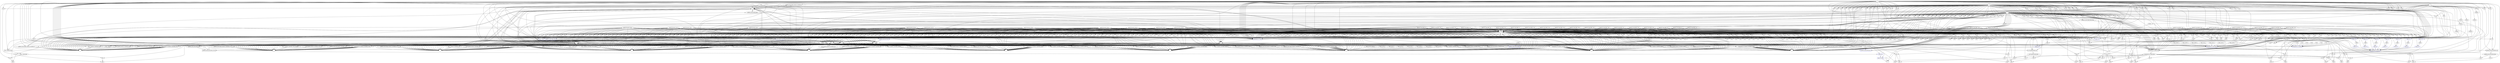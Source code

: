 //----------------------------------------------------------------------------//
// Generated by LegUp High-Level Synthesis Tool Version 4.0 (http://legup.org)
// Compiled: Mon Jun  5 16:23:28 2017
// University of Toronto
// For research and academic purposes only. Commercial use is prohibited.
// Please send bugs to: legup@eecg.toronto.edu
// Date: Mon Jun 12 19:42:10 2017
//----------------------------------------------------------------------------//

digraph {
Node0x332fe90[label="?"];
Node0x3ae8270[label="0"];
Node0x3ae8270 -> Node0x332fe90;
Node0x3b25b10[label="EQ"];
Node0x3b25b10 -> Node0x332fe90;
Node0x3b25df0[label="EQ"];
Node0x3b25df0 -> Node0x332fe90;
Node0x3b260c0[label="EQ"];
Node0x3b260c0 -> Node0x332fe90;
Node0x3329060[label="?"];
Node0x3ae8270 -> Node0x3329060;
Node0x335d6b0[label="platform_main_begin_memory_controller_en..."];
Node0x335d6b0 -> Node0x3329060;
Node0x335d6b0 -> Node0x3329060;
Node0x334e410[label="crc32_gentab_memory_controller_enable_a"];
Node0x334e410 -> Node0x3329060;
Node0x334e410 -> Node0x3329060;
Node0x3318bc0[label="func_1_memory_controller_enable_a"];
Node0x3318bc0 -> Node0x3329060;
Node0x3318bc0 -> Node0x3329060;
Node0x3ae45b0[label="transparent_crc_memory_controller_enable..."];
Node0x3ae45b0 -> Node0x3329060;
Node0x3ae45b0 -> Node0x3329060;
Node0x3ae45b0 -> Node0x3329060;
Node0x3ae45b0 -> Node0x3329060;
Node0x3ae45b0 -> Node0x3329060;
Node0x3ae45b0 -> Node0x3329060;
Node0x3ae45b0 -> Node0x3329060;
Node0x3ae45b0 -> Node0x3329060;
Node0x3ae45b0 -> Node0x3329060;
Node0x3ae45b0 -> Node0x3329060;
Node0x3ae45b0 -> Node0x3329060;
Node0x3ae45b0 -> Node0x3329060;
Node0x3ae45b0 -> Node0x3329060;
Node0x3ae45b0 -> Node0x3329060;
Node0x3ae6380[label="platform_main_end_memory_controller_enab..."];
Node0x3ae6380 -> Node0x3329060;
Node0x3ae6380 -> Node0x3329060;
Node0x3ada300[label="1"];
Node0x3ada300 -> Node0x3329060;
Node0x3ada300 -> Node0x3329060;
Node0x3ada300 -> Node0x3329060;
Node0x3ada300 -> Node0x3329060;
Node0x3ada300 -> Node0x3329060;
Node0x3ada300 -> Node0x3329060;
Node0x3ada300 -> Node0x3329060;
Node0x3ada300 -> Node0x3329060;
Node0x3b26520[label="EQ"];
Node0x3b26520 -> Node0x3329060;
Node0x3b27140[label="EQ"];
Node0x3b27140 -> Node0x3329060;
Node0x3b27510[label="EQ"];
Node0x3b27510 -> Node0x3329060;
Node0x3b277d0[label="EQ"];
Node0x3b277d0 -> Node0x3329060;
Node0x3b27a90[label="EQ"];
Node0x3b27a90 -> Node0x3329060;
Node0x3b27d50[label="EQ"];
Node0x3b27d50 -> Node0x3329060;
Node0x3b28010[label="EQ"];
Node0x3b28010 -> Node0x3329060;
Node0x3b282d0[label="EQ"];
Node0x3b282d0 -> Node0x3329060;
Node0x3b28590[label="EQ"];
Node0x3b28590 -> Node0x3329060;
Node0x3b28850[label="EQ"];
Node0x3b28850 -> Node0x3329060;
Node0x3b28b10[label="EQ"];
Node0x3b28b10 -> Node0x3329060;
Node0x3b28dd0[label="EQ"];
Node0x3b28dd0 -> Node0x3329060;
Node0x3b29090[label="EQ"];
Node0x3b29090 -> Node0x3329060;
Node0x3b29350[label="EQ"];
Node0x3b29350 -> Node0x3329060;
Node0x3b29610[label="EQ"];
Node0x3b29610 -> Node0x3329060;
Node0x3b298d0[label="EQ"];
Node0x3b298d0 -> Node0x3329060;
Node0x3b29b90[label="EQ"];
Node0x3b29b90 -> Node0x3329060;
Node0x3b29e50[label="EQ"];
Node0x3b29e50 -> Node0x3329060;
Node0x3b2a110[label="EQ"];
Node0x3b2a110 -> Node0x3329060;
Node0x3b2a3d0[label="EQ"];
Node0x3b2a3d0 -> Node0x3329060;
Node0x3b2a690[label="EQ"];
Node0x3b2a690 -> Node0x3329060;
Node0x3b2a950[label="EQ"];
Node0x3b2a950 -> Node0x3329060;
Node0x3b2ac10[label="EQ"];
Node0x3b2ac10 -> Node0x3329060;
Node0x3b2aed0[label="EQ"];
Node0x3b2aed0 -> Node0x3329060;
Node0x3b2b190[label="EQ"];
Node0x3b2b190 -> Node0x3329060;
Node0x3b2b450[label="EQ"];
Node0x3b2b450 -> Node0x3329060;
Node0x3b2b710[label="EQ"];
Node0x3b2b710 -> Node0x3329060;
Node0x3b2b9d0[label="EQ"];
Node0x3b2b9d0 -> Node0x3329060;
Node0x3b2bc90[label="EQ"];
Node0x3b2bc90 -> Node0x3329060;
Node0x3b2bf50[label="EQ"];
Node0x3b2bf50 -> Node0x3329060;
Node0x33223d0[label="?"];
Node0x3ae8270 -> Node0x33223d0;
Node0x335cff0[label="platform_main_begin_memory_controller_ad..."];
Node0x335cff0 -> Node0x33223d0;
Node0x335cff0 -> Node0x33223d0;
Node0x3358750[label="crc32_gentab_memory_controller_address_a"];
Node0x3358750 -> Node0x33223d0;
Node0x3358750 -> Node0x33223d0;
Node0x3317d40[label="func_1_memory_controller_address_a"];
Node0x3317d40 -> Node0x33223d0;
Node0x3317d40 -> Node0x33223d0;
Node0x3ae4790[label="transparent_crc_memory_controller_addres..."];
Node0x3ae4790 -> Node0x33223d0;
Node0x3ae4790 -> Node0x33223d0;
Node0x3ae4790 -> Node0x33223d0;
Node0x3ae4790 -> Node0x33223d0;
Node0x3ae4790 -> Node0x33223d0;
Node0x3ae4790 -> Node0x33223d0;
Node0x3ae4790 -> Node0x33223d0;
Node0x3ae4790 -> Node0x33223d0;
Node0x3ae4790 -> Node0x33223d0;
Node0x3ae4790 -> Node0x33223d0;
Node0x3ae4790 -> Node0x33223d0;
Node0x3ae4790 -> Node0x33223d0;
Node0x3ae4790 -> Node0x33223d0;
Node0x3ae4790 -> Node0x33223d0;
Node0x3ae6560[label="platform_main_end_memory_controller_addr..."];
Node0x3ae6560 -> Node0x33223d0;
Node0x3ae6560 -> Node0x33223d0;
Node0x3b2c3b0[label="`TAG_g_g_9_a"];
Node0x3b2c3b0 -> Node0x33223d0;
Node0x3b2cc70[label="`TAG_g_g_33_a"];
Node0x3b2cc70 -> Node0x33223d0;
Node0x3b2ce70[label="`TAG_g_g_34_a"];
Node0x3b2ce70 -> Node0x33223d0;
Node0x3b2d070[label="`TAG_g_g_79_a"];
Node0x3b2d070 -> Node0x33223d0;
Node0x3b2d270[label="`TAG_g_g_82_a"];
Node0x3b2d270 -> Node0x33223d0;
Node0x3b2d470[label="`TAG_g_g_91_a"];
Node0x3b2d470 -> Node0x33223d0;
Node0x3b2d670[label="`TAG_g_g_107_a"];
Node0x3b2d670 -> Node0x33223d0;
Node0x3b2d870[label="`TAG_g_crc32_context_a"];
Node0x3b2d870 -> Node0x33223d0;
Node0x3b2da70[label="EQ"];
Node0x3b2da70 -> Node0x33223d0;
Node0x3b2dd50[label="EQ"];
Node0x3b2dd50 -> Node0x33223d0;
Node0x3b2e120[label="EQ"];
Node0x3b2e120 -> Node0x33223d0;
Node0x3b2e3e0[label="EQ"];
Node0x3b2e3e0 -> Node0x33223d0;
Node0x3b2e6a0[label="EQ"];
Node0x3b2e6a0 -> Node0x33223d0;
Node0x3b2e960[label="EQ"];
Node0x3b2e960 -> Node0x33223d0;
Node0x3b2ec20[label="EQ"];
Node0x3b2ec20 -> Node0x33223d0;
Node0x3b2eee0[label="EQ"];
Node0x3b2eee0 -> Node0x33223d0;
Node0x3b2f1a0[label="EQ"];
Node0x3b2f1a0 -> Node0x33223d0;
Node0x3b2f460[label="EQ"];
Node0x3b2f460 -> Node0x33223d0;
Node0x3b2f720[label="EQ"];
Node0x3b2f720 -> Node0x33223d0;
Node0x3b2f9e0[label="EQ"];
Node0x3b2f9e0 -> Node0x33223d0;
Node0x3b2fca0[label="EQ"];
Node0x3b2fca0 -> Node0x33223d0;
Node0x3b2ff60[label="EQ"];
Node0x3b2ff60 -> Node0x33223d0;
Node0x3b30220[label="EQ"];
Node0x3b30220 -> Node0x33223d0;
Node0x3b304e0[label="EQ"];
Node0x3b304e0 -> Node0x33223d0;
Node0x3b307a0[label="EQ"];
Node0x3b307a0 -> Node0x33223d0;
Node0x3b30a60[label="EQ"];
Node0x3b30a60 -> Node0x33223d0;
Node0x3b30d20[label="EQ"];
Node0x3b30d20 -> Node0x33223d0;
Node0x3b30fe0[label="EQ"];
Node0x3b30fe0 -> Node0x33223d0;
Node0x3b312a0[label="EQ"];
Node0x3b312a0 -> Node0x33223d0;
Node0x3b31560[label="EQ"];
Node0x3b31560 -> Node0x33223d0;
Node0x3b31820[label="EQ"];
Node0x3b31820 -> Node0x33223d0;
Node0x3b31ae0[label="EQ"];
Node0x3b31ae0 -> Node0x33223d0;
Node0x3b31da0[label="EQ"];
Node0x3b31da0 -> Node0x33223d0;
Node0x3b32060[label="EQ"];
Node0x3b32060 -> Node0x33223d0;
Node0x3b32320[label="EQ"];
Node0x3b32320 -> Node0x33223d0;
Node0x3b325e0[label="EQ"];
Node0x3b325e0 -> Node0x33223d0;
Node0x3b328a0[label="EQ"];
Node0x3b328a0 -> Node0x33223d0;
Node0x3b32b60[label="EQ"];
Node0x3b32b60 -> Node0x33223d0;
Node0x331ba60[label="?"];
Node0x3ae8270 -> Node0x331ba60;
Node0x335c6f0[label="platform_main_begin_memory_controller_wr..."];
Node0x335c6f0 -> Node0x331ba60;
Node0x335c6f0 -> Node0x331ba60;
Node0x3361f50[label="crc32_gentab_memory_controller_write_ena..."];
Node0x3361f50 -> Node0x331ba60;
Node0x3361f50 -> Node0x331ba60;
Node0x3317450[label="func_1_memory_controller_write_enable_a"];
Node0x3317450 -> Node0x331ba60;
Node0x3317450 -> Node0x331ba60;
Node0x3ae4930[label="transparent_crc_memory_controller_write_..."];
Node0x3ae4930 -> Node0x331ba60;
Node0x3ae4930 -> Node0x331ba60;
Node0x3ae4930 -> Node0x331ba60;
Node0x3ae4930 -> Node0x331ba60;
Node0x3ae4930 -> Node0x331ba60;
Node0x3ae4930 -> Node0x331ba60;
Node0x3ae4930 -> Node0x331ba60;
Node0x3ae4930 -> Node0x331ba60;
Node0x3ae4930 -> Node0x331ba60;
Node0x3ae4930 -> Node0x331ba60;
Node0x3ae4930 -> Node0x331ba60;
Node0x3ae4930 -> Node0x331ba60;
Node0x3ae4930 -> Node0x331ba60;
Node0x3ae4930 -> Node0x331ba60;
Node0x3ae6700[label="platform_main_end_memory_controller_writ..."];
Node0x3ae6700 -> Node0x331ba60;
Node0x3ae6700 -> Node0x331ba60;
Node0x3ae8270 -> Node0x331ba60;
Node0x3ae8270 -> Node0x331ba60;
Node0x3ae8270 -> Node0x331ba60;
Node0x3ae8270 -> Node0x331ba60;
Node0x3ae8270 -> Node0x331ba60;
Node0x3ae8270 -> Node0x331ba60;
Node0x3ae8270 -> Node0x331ba60;
Node0x3ae8270 -> Node0x331ba60;
Node0x3b32fc0[label="EQ"];
Node0x3b32fc0 -> Node0x331ba60;
Node0x3b33be0[label="EQ"];
Node0x3b33be0 -> Node0x331ba60;
Node0x3b33fb0[label="EQ"];
Node0x3b33fb0 -> Node0x331ba60;
Node0x3b34270[label="EQ"];
Node0x3b34270 -> Node0x331ba60;
Node0x3b34530[label="EQ"];
Node0x3b34530 -> Node0x331ba60;
Node0x3b347f0[label="EQ"];
Node0x3b347f0 -> Node0x331ba60;
Node0x3b34ab0[label="EQ"];
Node0x3b34ab0 -> Node0x331ba60;
Node0x3b34d70[label="EQ"];
Node0x3b34d70 -> Node0x331ba60;
Node0x3b35030[label="EQ"];
Node0x3b35030 -> Node0x331ba60;
Node0x3b352f0[label="EQ"];
Node0x3b352f0 -> Node0x331ba60;
Node0x3b355b0[label="EQ"];
Node0x3b355b0 -> Node0x331ba60;
Node0x3b35870[label="EQ"];
Node0x3b35870 -> Node0x331ba60;
Node0x3b35b30[label="EQ"];
Node0x3b35b30 -> Node0x331ba60;
Node0x3b35df0[label="EQ"];
Node0x3b35df0 -> Node0x331ba60;
Node0x3b360b0[label="EQ"];
Node0x3b360b0 -> Node0x331ba60;
Node0x3b36370[label="EQ"];
Node0x3b36370 -> Node0x331ba60;
Node0x3b36630[label="EQ"];
Node0x3b36630 -> Node0x331ba60;
Node0x3b368f0[label="EQ"];
Node0x3b368f0 -> Node0x331ba60;
Node0x3b36bb0[label="EQ"];
Node0x3b36bb0 -> Node0x331ba60;
Node0x3b36e70[label="EQ"];
Node0x3b36e70 -> Node0x331ba60;
Node0x3b37130[label="EQ"];
Node0x3b37130 -> Node0x331ba60;
Node0x3b373f0[label="EQ"];
Node0x3b373f0 -> Node0x331ba60;
Node0x3b376b0[label="EQ"];
Node0x3b376b0 -> Node0x331ba60;
Node0x3b37970[label="EQ"];
Node0x3b37970 -> Node0x331ba60;
Node0x3b37c30[label="EQ"];
Node0x3b37c30 -> Node0x331ba60;
Node0x3b37ef0[label="EQ"];
Node0x3b37ef0 -> Node0x331ba60;
Node0x3b381b0[label="EQ"];
Node0x3b381b0 -> Node0x331ba60;
Node0x3b38470[label="EQ"];
Node0x3b38470 -> Node0x331ba60;
Node0x3b38730[label="EQ"];
Node0x3b38730 -> Node0x331ba60;
Node0x3b389f0[label="EQ"];
Node0x3b389f0 -> Node0x331ba60;
Node0x3361130[label="?"];
Node0x3ae8270 -> Node0x3361130;
Node0x335c030[label="platform_main_begin_memory_controller_in..."];
Node0x335c030 -> Node0x3361130;
Node0x335c030 -> Node0x3361130;
Node0x3355070[label="crc32_gentab_memory_controller_in_a"];
Node0x3355070 -> Node0x3361130;
Node0x3355070 -> Node0x3361130;
Node0x33161c0[label="func_1_memory_controller_in_a"];
Node0x33161c0 -> Node0x3361130;
Node0x33161c0 -> Node0x3361130;
Node0x3ae4ad0[label="transparent_crc_memory_controller_in_a"];
Node0x3ae4ad0 -> Node0x3361130;
Node0x3ae4ad0 -> Node0x3361130;
Node0x3ae4ad0 -> Node0x3361130;
Node0x3ae4ad0 -> Node0x3361130;
Node0x3ae4ad0 -> Node0x3361130;
Node0x3ae4ad0 -> Node0x3361130;
Node0x3ae4ad0 -> Node0x3361130;
Node0x3ae4ad0 -> Node0x3361130;
Node0x3ae4ad0 -> Node0x3361130;
Node0x3ae4ad0 -> Node0x3361130;
Node0x3ae4ad0 -> Node0x3361130;
Node0x3ae4ad0 -> Node0x3361130;
Node0x3ae4ad0 -> Node0x3361130;
Node0x3ae4ad0 -> Node0x3361130;
Node0x3ae68a0[label="platform_main_end_memory_controller_in_a"];
Node0x3ae68a0 -> Node0x3361130;
Node0x3ae68a0 -> Node0x3361130;
Node0x3b38e50[label="EQ"];
Node0x3b38e50 -> Node0x3361130;
Node0x3b397f0[label="EQ"];
Node0x3b397f0 -> Node0x3361130;
Node0x3b39ab0[label="EQ"];
Node0x3b39ab0 -> Node0x3361130;
Node0x3b39d70[label="EQ"];
Node0x3b39d70 -> Node0x3361130;
Node0x3b3a030[label="EQ"];
Node0x3b3a030 -> Node0x3361130;
Node0x3b3a2f0[label="EQ"];
Node0x3b3a2f0 -> Node0x3361130;
Node0x3b3a5b0[label="EQ"];
Node0x3b3a5b0 -> Node0x3361130;
Node0x3b3a870[label="EQ"];
Node0x3b3a870 -> Node0x3361130;
Node0x3b3ab30[label="EQ"];
Node0x3b3ab30 -> Node0x3361130;
Node0x3b3adf0[label="EQ"];
Node0x3b3adf0 -> Node0x3361130;
Node0x3b3b1c0[label="EQ"];
Node0x3b3b1c0 -> Node0x3361130;
Node0x3b3b480[label="EQ"];
Node0x3b3b480 -> Node0x3361130;
Node0x3b3b740[label="EQ"];
Node0x3b3b740 -> Node0x3361130;
Node0x3b3ba00[label="EQ"];
Node0x3b3ba00 -> Node0x3361130;
Node0x3b3bcc0[label="EQ"];
Node0x3b3bcc0 -> Node0x3361130;
Node0x3b3bf80[label="EQ"];
Node0x3b3bf80 -> Node0x3361130;
Node0x3b3c240[label="EQ"];
Node0x3b3c240 -> Node0x3361130;
Node0x3b3c500[label="EQ"];
Node0x3b3c500 -> Node0x3361130;
Node0x3b3c7c0[label="EQ"];
Node0x3b3c7c0 -> Node0x3361130;
Node0x3b3ca80[label="EQ"];
Node0x3b3ca80 -> Node0x3361130;
Node0x3b3cd40[label="EQ"];
Node0x3b3cd40 -> Node0x3361130;
Node0x3b3d000[label="EQ"];
Node0x3b3d000 -> Node0x3361130;
Node0x3360cb0[label="?"];
Node0x3ae8270 -> Node0x3360cb0;
Node0x3317250[label="platform_main_begin_memory_controller_si..."];
Node0x3317250 -> Node0x3360cb0;
Node0x3317250 -> Node0x3360cb0;
Node0x334d470[label="crc32_gentab_memory_controller_size_a"];
Node0x334d470 -> Node0x3360cb0;
Node0x334d470 -> Node0x3360cb0;
Node0x3314ab0[label="func_1_memory_controller_size_a"];
Node0x3314ab0 -> Node0x3360cb0;
Node0x3314ab0 -> Node0x3360cb0;
Node0x3ae4ce0[label="transparent_crc_memory_controller_size_a"];
Node0x3ae4ce0 -> Node0x3360cb0;
Node0x3ae4ce0 -> Node0x3360cb0;
Node0x3ae4ce0 -> Node0x3360cb0;
Node0x3ae4ce0 -> Node0x3360cb0;
Node0x3ae4ce0 -> Node0x3360cb0;
Node0x3ae4ce0 -> Node0x3360cb0;
Node0x3ae4ce0 -> Node0x3360cb0;
Node0x3ae4ce0 -> Node0x3360cb0;
Node0x3ae4ce0 -> Node0x3360cb0;
Node0x3ae4ce0 -> Node0x3360cb0;
Node0x3ae4ce0 -> Node0x3360cb0;
Node0x3ae4ce0 -> Node0x3360cb0;
Node0x3ae4ce0 -> Node0x3360cb0;
Node0x3ae4ce0 -> Node0x3360cb0;
Node0x3ae6ab0[label="platform_main_end_memory_controller_size..."];
Node0x3ae6ab0 -> Node0x3360cb0;
Node0x3ae6ab0 -> Node0x3360cb0;
Node0x3b3d460[label="2"];
Node0x3b3d460 -> Node0x3360cb0;
Node0x3b3dd20[label="2"];
Node0x3b3dd20 -> Node0x3360cb0;
Node0x3b3df20[label="1"];
Node0x3b3df20 -> Node0x3360cb0;
Node0x3b3e120[label="1"];
Node0x3b3e120 -> Node0x3360cb0;
Node0x3b3e320[label="1"];
Node0x3b3e320 -> Node0x3360cb0;
Node0x3b3e520[label="2"];
Node0x3b3e520 -> Node0x3360cb0;
Node0x3b3e720[label="1"];
Node0x3b3e720 -> Node0x3360cb0;
Node0x3b3e920[label="2"];
Node0x3b3e920 -> Node0x3360cb0;
Node0x3b3eb20[label="EQ"];
Node0x3b3eb20 -> Node0x3360cb0;
Node0x3b3ee00[label="EQ"];
Node0x3b3ee00 -> Node0x3360cb0;
Node0x3b3f1d0[label="EQ"];
Node0x3b3f1d0 -> Node0x3360cb0;
Node0x3b3f490[label="EQ"];
Node0x3b3f490 -> Node0x3360cb0;
Node0x3b3f750[label="EQ"];
Node0x3b3f750 -> Node0x3360cb0;
Node0x3b3fa10[label="EQ"];
Node0x3b3fa10 -> Node0x3360cb0;
Node0x3b3fcd0[label="EQ"];
Node0x3b3fcd0 -> Node0x3360cb0;
Node0x3b3ff90[label="EQ"];
Node0x3b3ff90 -> Node0x3360cb0;
Node0x3b40250[label="EQ"];
Node0x3b40250 -> Node0x3360cb0;
Node0x3b40510[label="EQ"];
Node0x3b40510 -> Node0x3360cb0;
Node0x3b407d0[label="EQ"];
Node0x3b407d0 -> Node0x3360cb0;
Node0x3b40a90[label="EQ"];
Node0x3b40a90 -> Node0x3360cb0;
Node0x3b40d50[label="EQ"];
Node0x3b40d50 -> Node0x3360cb0;
Node0x3b41010[label="EQ"];
Node0x3b41010 -> Node0x3360cb0;
Node0x3b412d0[label="EQ"];
Node0x3b412d0 -> Node0x3360cb0;
Node0x3b41590[label="EQ"];
Node0x3b41590 -> Node0x3360cb0;
Node0x3b41850[label="EQ"];
Node0x3b41850 -> Node0x3360cb0;
Node0x3b41b10[label="EQ"];
Node0x3b41b10 -> Node0x3360cb0;
Node0x3b41dd0[label="EQ"];
Node0x3b41dd0 -> Node0x3360cb0;
Node0x3b42090[label="EQ"];
Node0x3b42090 -> Node0x3360cb0;
Node0x3b42350[label="EQ"];
Node0x3b42350 -> Node0x3360cb0;
Node0x3b42610[label="EQ"];
Node0x3b42610 -> Node0x3360cb0;
Node0x3b428d0[label="EQ"];
Node0x3b428d0 -> Node0x3360cb0;
Node0x3b42b90[label="EQ"];
Node0x3b42b90 -> Node0x3360cb0;
Node0x3b42e50[label="EQ"];
Node0x3b42e50 -> Node0x3360cb0;
Node0x3b43110[label="EQ"];
Node0x3b43110 -> Node0x3360cb0;
Node0x3b433d0[label="EQ"];
Node0x3b433d0 -> Node0x3360cb0;
Node0x3b43690[label="EQ"];
Node0x3b43690 -> Node0x3360cb0;
Node0x3b43950[label="EQ"];
Node0x3b43950 -> Node0x3360cb0;
Node0x3b43c10[label="EQ"];
Node0x3b43c10 -> Node0x3360cb0;
Node0x33605f0[label="?"];
Node0x3ae8270 -> Node0x33605f0;
Node0x3313ab0[label="platform_main_begin_memory_controller_en..."];
Node0x3313ab0 -> Node0x33605f0;
Node0x3313ab0 -> Node0x33605f0;
Node0x330c100[label="crc32_gentab_memory_controller_enable_b"];
Node0x330c100 -> Node0x33605f0;
Node0x330c100 -> Node0x33605f0;
Node0x3313c40[label="func_1_memory_controller_enable_b"];
Node0x3313c40 -> Node0x33605f0;
Node0x3313c40 -> Node0x33605f0;
Node0x3ae4f00[label="transparent_crc_memory_controller_enable..."];
Node0x3ae4f00 -> Node0x33605f0;
Node0x3ae4f00 -> Node0x33605f0;
Node0x3ae4f00 -> Node0x33605f0;
Node0x3ae4f00 -> Node0x33605f0;
Node0x3ae4f00 -> Node0x33605f0;
Node0x3ae4f00 -> Node0x33605f0;
Node0x3ae4f00 -> Node0x33605f0;
Node0x3ae4f00 -> Node0x33605f0;
Node0x3ae4f00 -> Node0x33605f0;
Node0x3ae4f00 -> Node0x33605f0;
Node0x3ae4f00 -> Node0x33605f0;
Node0x3ae4f00 -> Node0x33605f0;
Node0x3ae4f00 -> Node0x33605f0;
Node0x3ae4f00 -> Node0x33605f0;
Node0x3ae6cd0[label="platform_main_end_memory_controller_enab..."];
Node0x3ae6cd0 -> Node0x33605f0;
Node0x3ae6cd0 -> Node0x33605f0;
Node0x3b44070[label="EQ"];
Node0x3b44070 -> Node0x33605f0;
Node0x3b44a10[label="EQ"];
Node0x3b44a10 -> Node0x33605f0;
Node0x3b44cd0[label="EQ"];
Node0x3b44cd0 -> Node0x33605f0;
Node0x3b44f90[label="EQ"];
Node0x3b44f90 -> Node0x33605f0;
Node0x3b45250[label="EQ"];
Node0x3b45250 -> Node0x33605f0;
Node0x3b45510[label="EQ"];
Node0x3b45510 -> Node0x33605f0;
Node0x3b457d0[label="EQ"];
Node0x3b457d0 -> Node0x33605f0;
Node0x3b45a90[label="EQ"];
Node0x3b45a90 -> Node0x33605f0;
Node0x3b45d50[label="EQ"];
Node0x3b45d50 -> Node0x33605f0;
Node0x3b46010[label="EQ"];
Node0x3b46010 -> Node0x33605f0;
Node0x3b463e0[label="EQ"];
Node0x3b463e0 -> Node0x33605f0;
Node0x3b466a0[label="EQ"];
Node0x3b466a0 -> Node0x33605f0;
Node0x3b46960[label="EQ"];
Node0x3b46960 -> Node0x33605f0;
Node0x3b46c20[label="EQ"];
Node0x3b46c20 -> Node0x33605f0;
Node0x3b46ee0[label="EQ"];
Node0x3b46ee0 -> Node0x33605f0;
Node0x3b471a0[label="EQ"];
Node0x3b471a0 -> Node0x33605f0;
Node0x3b47460[label="EQ"];
Node0x3b47460 -> Node0x33605f0;
Node0x3b47720[label="EQ"];
Node0x3b47720 -> Node0x33605f0;
Node0x3b479e0[label="EQ"];
Node0x3b479e0 -> Node0x33605f0;
Node0x3b47ca0[label="EQ"];
Node0x3b47ca0 -> Node0x33605f0;
Node0x3b47f60[label="EQ"];
Node0x3b47f60 -> Node0x33605f0;
Node0x3b48220[label="EQ"];
Node0x3b48220 -> Node0x33605f0;
Node0x33603b0[label="?"];
Node0x3ae8270 -> Node0x33603b0;
Node0x330fd50[label="platform_main_begin_memory_controller_ad..."];
Node0x330fd50 -> Node0x33603b0;
Node0x330fd50 -> Node0x33603b0;
Node0x3340000[label="crc32_gentab_memory_controller_address_b"];
Node0x3340000 -> Node0x33603b0;
Node0x3340000 -> Node0x33603b0;
Node0x33127f0[label="func_1_memory_controller_address_b"];
Node0x33127f0 -> Node0x33603b0;
Node0x33127f0 -> Node0x33603b0;
Node0x3ae50c0[label="transparent_crc_memory_controller_addres..."];
Node0x3ae50c0 -> Node0x33603b0;
Node0x3ae50c0 -> Node0x33603b0;
Node0x3ae50c0 -> Node0x33603b0;
Node0x3ae50c0 -> Node0x33603b0;
Node0x3ae50c0 -> Node0x33603b0;
Node0x3ae50c0 -> Node0x33603b0;
Node0x3ae50c0 -> Node0x33603b0;
Node0x3ae50c0 -> Node0x33603b0;
Node0x3ae50c0 -> Node0x33603b0;
Node0x3ae50c0 -> Node0x33603b0;
Node0x3ae50c0 -> Node0x33603b0;
Node0x3ae50c0 -> Node0x33603b0;
Node0x3ae50c0 -> Node0x33603b0;
Node0x3ae50c0 -> Node0x33603b0;
Node0x3ae6e90[label="platform_main_end_memory_controller_addr..."];
Node0x3ae6e90 -> Node0x33603b0;
Node0x3ae6e90 -> Node0x33603b0;
Node0x3b48680[label="EQ"];
Node0x3b48680 -> Node0x33603b0;
Node0x3b49020[label="EQ"];
Node0x3b49020 -> Node0x33603b0;
Node0x3b492e0[label="EQ"];
Node0x3b492e0 -> Node0x33603b0;
Node0x3b495a0[label="EQ"];
Node0x3b495a0 -> Node0x33603b0;
Node0x3b49860[label="EQ"];
Node0x3b49860 -> Node0x33603b0;
Node0x3b49b20[label="EQ"];
Node0x3b49b20 -> Node0x33603b0;
Node0x3b49de0[label="EQ"];
Node0x3b49de0 -> Node0x33603b0;
Node0x3b4a0a0[label="EQ"];
Node0x3b4a0a0 -> Node0x33603b0;
Node0x3b4a360[label="EQ"];
Node0x3b4a360 -> Node0x33603b0;
Node0x3b4a620[label="EQ"];
Node0x3b4a620 -> Node0x33603b0;
Node0x3b4a9f0[label="EQ"];
Node0x3b4a9f0 -> Node0x33603b0;
Node0x3b4acb0[label="EQ"];
Node0x3b4acb0 -> Node0x33603b0;
Node0x3b4af70[label="EQ"];
Node0x3b4af70 -> Node0x33603b0;
Node0x3b4b230[label="EQ"];
Node0x3b4b230 -> Node0x33603b0;
Node0x3b4b4f0[label="EQ"];
Node0x3b4b4f0 -> Node0x33603b0;
Node0x3b4b7b0[label="EQ"];
Node0x3b4b7b0 -> Node0x33603b0;
Node0x3b4ba70[label="EQ"];
Node0x3b4ba70 -> Node0x33603b0;
Node0x3b4bd30[label="EQ"];
Node0x3b4bd30 -> Node0x33603b0;
Node0x3b4bff0[label="EQ"];
Node0x3b4bff0 -> Node0x33603b0;
Node0x3b4c2b0[label="EQ"];
Node0x3b4c2b0 -> Node0x33603b0;
Node0x3b4c570[label="EQ"];
Node0x3b4c570 -> Node0x33603b0;
Node0x3b4c830[label="EQ"];
Node0x3b4c830 -> Node0x33603b0;
Node0x335fcf0[label="?"];
Node0x3ae8270 -> Node0x335fcf0;
Node0x330c4c0[label="platform_main_begin_memory_controller_wr..."];
Node0x330c4c0 -> Node0x335fcf0;
Node0x330c4c0 -> Node0x335fcf0;
Node0x33383c0[label="crc32_gentab_memory_controller_write_ena..."];
Node0x33383c0 -> Node0x335fcf0;
Node0x33383c0 -> Node0x335fcf0;
Node0x3310820[label="func_1_memory_controller_write_enable_b"];
Node0x3310820 -> Node0x335fcf0;
Node0x3310820 -> Node0x335fcf0;
Node0x3ae5280[label="transparent_crc_memory_controller_write_..."];
Node0x3ae5280 -> Node0x335fcf0;
Node0x3ae5280 -> Node0x335fcf0;
Node0x3ae5280 -> Node0x335fcf0;
Node0x3ae5280 -> Node0x335fcf0;
Node0x3ae5280 -> Node0x335fcf0;
Node0x3ae5280 -> Node0x335fcf0;
Node0x3ae5280 -> Node0x335fcf0;
Node0x3ae5280 -> Node0x335fcf0;
Node0x3ae5280 -> Node0x335fcf0;
Node0x3ae5280 -> Node0x335fcf0;
Node0x3ae5280 -> Node0x335fcf0;
Node0x3ae5280 -> Node0x335fcf0;
Node0x3ae5280 -> Node0x335fcf0;
Node0x3ae5280 -> Node0x335fcf0;
Node0x3ae7050[label="platform_main_end_memory_controller_writ..."];
Node0x3ae7050 -> Node0x335fcf0;
Node0x3ae7050 -> Node0x335fcf0;
Node0x3b4cc90[label="EQ"];
Node0x3b4cc90 -> Node0x335fcf0;
Node0x3b4d630[label="EQ"];
Node0x3b4d630 -> Node0x335fcf0;
Node0x3b4d8f0[label="EQ"];
Node0x3b4d8f0 -> Node0x335fcf0;
Node0x3b4dbb0[label="EQ"];
Node0x3b4dbb0 -> Node0x335fcf0;
Node0x3b4de70[label="EQ"];
Node0x3b4de70 -> Node0x335fcf0;
Node0x3b4e130[label="EQ"];
Node0x3b4e130 -> Node0x335fcf0;
Node0x3b4e3f0[label="EQ"];
Node0x3b4e3f0 -> Node0x335fcf0;
Node0x3b4e6b0[label="EQ"];
Node0x3b4e6b0 -> Node0x335fcf0;
Node0x3b4e970[label="EQ"];
Node0x3b4e970 -> Node0x335fcf0;
Node0x3b4ec30[label="EQ"];
Node0x3b4ec30 -> Node0x335fcf0;
Node0x3b4f000[label="EQ"];
Node0x3b4f000 -> Node0x335fcf0;
Node0x3b4f2c0[label="EQ"];
Node0x3b4f2c0 -> Node0x335fcf0;
Node0x3b4f580[label="EQ"];
Node0x3b4f580 -> Node0x335fcf0;
Node0x3b4f840[label="EQ"];
Node0x3b4f840 -> Node0x335fcf0;
Node0x3b4fb00[label="EQ"];
Node0x3b4fb00 -> Node0x335fcf0;
Node0x3b4fdc0[label="EQ"];
Node0x3b4fdc0 -> Node0x335fcf0;
Node0x3b50080[label="EQ"];
Node0x3b50080 -> Node0x335fcf0;
Node0x3b50340[label="EQ"];
Node0x3b50340 -> Node0x335fcf0;
Node0x3b50600[label="EQ"];
Node0x3b50600 -> Node0x335fcf0;
Node0x3b508c0[label="EQ"];
Node0x3b508c0 -> Node0x335fcf0;
Node0x3b50b80[label="EQ"];
Node0x3b50b80 -> Node0x335fcf0;
Node0x3b50e40[label="EQ"];
Node0x3b50e40 -> Node0x335fcf0;
Node0x335fab0[label="?"];
Node0x3ae8270 -> Node0x335fab0;
Node0x334bbe0[label="platform_main_begin_memory_controller_in..."];
Node0x334bbe0 -> Node0x335fab0;
Node0x334bbe0 -> Node0x335fab0;
Node0x334d420[label="crc32_gentab_memory_controller_in_b"];
Node0x334d420 -> Node0x335fab0;
Node0x334d420 -> Node0x335fab0;
Node0x3314a60[label="func_1_memory_controller_in_b"];
Node0x3314a60 -> Node0x335fab0;
Node0x3314a60 -> Node0x335fab0;
Node0x3ae4c90[label="transparent_crc_memory_controller_in_b"];
Node0x3ae4c90 -> Node0x335fab0;
Node0x3ae4c90 -> Node0x335fab0;
Node0x3ae4c90 -> Node0x335fab0;
Node0x3ae4c90 -> Node0x335fab0;
Node0x3ae4c90 -> Node0x335fab0;
Node0x3ae4c90 -> Node0x335fab0;
Node0x3ae4c90 -> Node0x335fab0;
Node0x3ae4c90 -> Node0x335fab0;
Node0x3ae4c90 -> Node0x335fab0;
Node0x3ae4c90 -> Node0x335fab0;
Node0x3ae4c90 -> Node0x335fab0;
Node0x3ae4c90 -> Node0x335fab0;
Node0x3ae4c90 -> Node0x335fab0;
Node0x3ae4c90 -> Node0x335fab0;
Node0x3ae6a60[label="platform_main_end_memory_controller_in_b"];
Node0x3ae6a60 -> Node0x335fab0;
Node0x3ae6a60 -> Node0x335fab0;
Node0x3b512a0[label="EQ"];
Node0x3b512a0 -> Node0x335fab0;
Node0x3b51c40[label="EQ"];
Node0x3b51c40 -> Node0x335fab0;
Node0x3b51f00[label="EQ"];
Node0x3b51f00 -> Node0x335fab0;
Node0x3b521c0[label="EQ"];
Node0x3b521c0 -> Node0x335fab0;
Node0x3b52480[label="EQ"];
Node0x3b52480 -> Node0x335fab0;
Node0x3b52740[label="EQ"];
Node0x3b52740 -> Node0x335fab0;
Node0x3b52a00[label="EQ"];
Node0x3b52a00 -> Node0x335fab0;
Node0x3b52cc0[label="EQ"];
Node0x3b52cc0 -> Node0x335fab0;
Node0x3b52f80[label="EQ"];
Node0x3b52f80 -> Node0x335fab0;
Node0x3b53240[label="EQ"];
Node0x3b53240 -> Node0x335fab0;
Node0x3b53610[label="EQ"];
Node0x3b53610 -> Node0x335fab0;
Node0x3b538d0[label="EQ"];
Node0x3b538d0 -> Node0x335fab0;
Node0x3b53b90[label="EQ"];
Node0x3b53b90 -> Node0x335fab0;
Node0x3b53e50[label="EQ"];
Node0x3b53e50 -> Node0x335fab0;
Node0x3b54110[label="EQ"];
Node0x3b54110 -> Node0x335fab0;
Node0x3b543d0[label="EQ"];
Node0x3b543d0 -> Node0x335fab0;
Node0x3b54690[label="EQ"];
Node0x3b54690 -> Node0x335fab0;
Node0x3b54950[label="EQ"];
Node0x3b54950 -> Node0x335fab0;
Node0x3b54c10[label="EQ"];
Node0x3b54c10 -> Node0x335fab0;
Node0x3b54ed0[label="EQ"];
Node0x3b54ed0 -> Node0x335fab0;
Node0x3b55190[label="EQ"];
Node0x3b55190 -> Node0x335fab0;
Node0x3b55450[label="EQ"];
Node0x3b55450 -> Node0x335fab0;
Node0x335f1b0[label="?"];
Node0x3ae8270 -> Node0x335f1b0;
Node0x3336380[label="platform_main_begin_memory_controller_si..."];
Node0x3336380 -> Node0x335f1b0;
Node0x3336380 -> Node0x335f1b0;
Node0x332a590[label="crc32_gentab_memory_controller_size_b"];
Node0x332a590 -> Node0x335f1b0;
Node0x332a590 -> Node0x335f1b0;
Node0x330e210[label="func_1_memory_controller_size_b"];
Node0x330e210 -> Node0x335f1b0;
Node0x330e210 -> Node0x335f1b0;
Node0x3ae5640[label="transparent_crc_memory_controller_size_b"];
Node0x3ae5640 -> Node0x335f1b0;
Node0x3ae5640 -> Node0x335f1b0;
Node0x3ae5640 -> Node0x335f1b0;
Node0x3ae5640 -> Node0x335f1b0;
Node0x3ae5640 -> Node0x335f1b0;
Node0x3ae5640 -> Node0x335f1b0;
Node0x3ae5640 -> Node0x335f1b0;
Node0x3ae5640 -> Node0x335f1b0;
Node0x3ae5640 -> Node0x335f1b0;
Node0x3ae5640 -> Node0x335f1b0;
Node0x3ae5640 -> Node0x335f1b0;
Node0x3ae5640 -> Node0x335f1b0;
Node0x3ae5640 -> Node0x335f1b0;
Node0x3ae5640 -> Node0x335f1b0;
Node0x3ae7410[label="platform_main_end_memory_controller_size..."];
Node0x3ae7410 -> Node0x335f1b0;
Node0x3ae7410 -> Node0x335f1b0;
Node0x3b558b0[label="EQ"];
Node0x3b558b0 -> Node0x335f1b0;
Node0x3b56250[label="EQ"];
Node0x3b56250 -> Node0x335f1b0;
Node0x3b56510[label="EQ"];
Node0x3b56510 -> Node0x335f1b0;
Node0x3b567d0[label="EQ"];
Node0x3b567d0 -> Node0x335f1b0;
Node0x3b56a90[label="EQ"];
Node0x3b56a90 -> Node0x335f1b0;
Node0x3b56d50[label="EQ"];
Node0x3b56d50 -> Node0x335f1b0;
Node0x3b57010[label="EQ"];
Node0x3b57010 -> Node0x335f1b0;
Node0x3b572d0[label="EQ"];
Node0x3b572d0 -> Node0x335f1b0;
Node0x3b57590[label="EQ"];
Node0x3b57590 -> Node0x335f1b0;
Node0x3b57850[label="EQ"];
Node0x3b57850 -> Node0x335f1b0;
Node0x3b57c20[label="EQ"];
Node0x3b57c20 -> Node0x335f1b0;
Node0x3b57ee0[label="EQ"];
Node0x3b57ee0 -> Node0x335f1b0;
Node0x3b581a0[label="EQ"];
Node0x3b581a0 -> Node0x335f1b0;
Node0x3b58460[label="EQ"];
Node0x3b58460 -> Node0x335f1b0;
Node0x3b58720[label="EQ"];
Node0x3b58720 -> Node0x335f1b0;
Node0x3b589e0[label="EQ"];
Node0x3b589e0 -> Node0x335f1b0;
Node0x3b58ca0[label="EQ"];
Node0x3b58ca0 -> Node0x335f1b0;
Node0x3b58f60[label="EQ"];
Node0x3b58f60 -> Node0x335f1b0;
Node0x3b59220[label="EQ"];
Node0x3b59220 -> Node0x335f1b0;
Node0x3b594e0[label="EQ"];
Node0x3b594e0 -> Node0x335f1b0;
Node0x3b597a0[label="EQ"];
Node0x3b597a0 -> Node0x335f1b0;
Node0x3b59a60[label="EQ"];
Node0x3b59a60 -> Node0x335f1b0;
Node0x335ed30[label="?"];
Node0x3b59dd0[label="0"];
Node0x3b59dd0 -> Node0x335ed30;
Node0x3b59ff0[label="main_0_18_reg",shape=box,color=blue];
Node0x3b59ff0 -> Node0x335ed30;
Node0x3b5b3d0[label="EQ"];
Node0x3b5b3d0 -> Node0x335ed30;
Node0x3b5b6a0[label="EQ"];
Node0x3b5b6a0 -> Node0x335ed30;
Node0x332a900[label="?"];
Node0x332a900 -> Node0x3b25b10;
Node0x3ae8270 -> Node0x3b25b10;
Node0x3aea080[label="cur_state",shape=box];
Node0x3aea080 -> Node0x3b25df0;
Node0x3aea1c0[label="LEGUP_0"];
Node0x3aea1c0 -> Node0x3b25df0;
Node0x3aea080 -> Node0x3b260c0;
Node0x3adc9c0[label="LEGUP_F_main_BB__0_39"];
Node0x3adc9c0 -> Node0x3b260c0;
Node0x335e1f0[label="?"];
Node0x335e1f0 -> Node0x335d6b0;
Node0x33be090[label="?"];
Node0x33be090 -> Node0x335d6b0;
Node0x3340fa0[label="?"];
Node0x3340fa0 -> Node0x334e410;
Node0x33c4170[label="?"];
Node0x33c4170 -> Node0x334e410;
Node0x331a9f0[label="?"];
Node0x331a9f0 -> Node0x3318bc0;
Node0x33cb4a0[label="?"];
Node0x33cb4a0 -> Node0x3318bc0;
Node0x3359170[label="?"];
Node0x3359170 -> Node0x3ae45b0;
Node0x33c0220[label="?"];
Node0x33c0220 -> Node0x3ae45b0;
Node0x3ae6230[label="?"];
Node0x3ae6230 -> Node0x3ae6380;
Node0x3b777f0[label="?"];
Node0x3b777f0 -> Node0x3ae6380;
Node0x3aea080 -> Node0x3b26520;
Node0x3aea480[label="LEGUP_function_call_2"];
Node0x3aea480 -> Node0x3b26520;
Node0x3aea080 -> Node0x3b27140;
Node0x3aea480 -> Node0x3b27140;
Node0x3aea080 -> Node0x3b27510;
Node0x3aea570[label="LEGUP_function_call_4"];
Node0x3aea570 -> Node0x3b27510;
Node0x3aea080 -> Node0x3b277d0;
Node0x3aea570 -> Node0x3b277d0;
Node0x3aea080 -> Node0x3b27a90;
Node0x3aeaad0[label="LEGUP_function_call_6"];
Node0x3aeaad0 -> Node0x3b27a90;
Node0x3aea080 -> Node0x3b27d50;
Node0x3aeaad0 -> Node0x3b27d50;
Node0x3aea080 -> Node0x3b28010;
Node0x3aeb0f0[label="LEGUP_function_call_10"];
Node0x3aeb0f0 -> Node0x3b28010;
Node0x3aea080 -> Node0x3b282d0;
Node0x3aeb0f0 -> Node0x3b282d0;
Node0x3aea080 -> Node0x3b28590;
Node0x3aeb690[label="LEGUP_function_call_14"];
Node0x3aeb690 -> Node0x3b28590;
Node0x3aea080 -> Node0x3b28850;
Node0x3aeb690 -> Node0x3b28850;
Node0x3aea080 -> Node0x3b28b10;
Node0x3aebd40[label="LEGUP_function_call_18"];
Node0x3aebd40 -> Node0x3b28b10;
Node0x3aea080 -> Node0x3b28dd0;
Node0x3aebd40 -> Node0x3b28dd0;
Node0x3aea080 -> Node0x3b29090;
Node0x3aec2e0[label="LEGUP_function_call_22"];
Node0x3aec2e0 -> Node0x3b29090;
Node0x3aea080 -> Node0x3b29350;
Node0x3aec2e0 -> Node0x3b29350;
Node0x3aea080 -> Node0x3b29610;
Node0x3aec880[label="LEGUP_function_call_26"];
Node0x3aec880 -> Node0x3b29610;
Node0x3aea080 -> Node0x3b298d0;
Node0x3aec880 -> Node0x3b298d0;
Node0x3aea080 -> Node0x3b29b90;
Node0x3ae2000[label="LEGUP_function_call_30"];
Node0x3ae2000 -> Node0x3b29b90;
Node0x3aea080 -> Node0x3b29e50;
Node0x3ae2000 -> Node0x3b29e50;
Node0x3aea080 -> Node0x3b2a110;
Node0x3ae17f0[label="LEGUP_function_call_34"];
Node0x3ae17f0 -> Node0x3b2a110;
Node0x3aea080 -> Node0x3b2a3d0;
Node0x3ae17f0 -> Node0x3b2a3d0;
Node0x3aea080 -> Node0x3b2a690;
Node0x3ae2990[label="LEGUP_function_call_38"];
Node0x3ae2990 -> Node0x3b2a690;
Node0x3aea080 -> Node0x3b2a950;
Node0x3ae2990 -> Node0x3b2a950;
Node0x3aea080 -> Node0x3b2ac10;
Node0x3aeac30[label="LEGUP_F_main_BB__0_7"];
Node0x3aeac30 -> Node0x3b2ac10;
Node0x3aea080 -> Node0x3b2aed0;
Node0x3aeb250[label="LEGUP_F_main_BB__0_11"];
Node0x3aeb250 -> Node0x3b2aed0;
Node0x3aea080 -> Node0x3b2b190;
Node0x3aead90[label="LEGUP_F_main_BB__0_15"];
Node0x3aead90 -> Node0x3b2b190;
Node0x3aea080 -> Node0x3b2b450;
Node0x3aebea0[label="LEGUP_F_main_BB__0_19"];
Node0x3aebea0 -> Node0x3b2b450;
Node0x3aea080 -> Node0x3b2b710;
Node0x3aec440[label="LEGUP_F_main_BB__0_23"];
Node0x3aec440 -> Node0x3b2b710;
Node0x3aea080 -> Node0x3b2b9d0;
Node0x3aec9e0[label="LEGUP_F_main_BB__0_27"];
Node0x3aec9e0 -> Node0x3b2b9d0;
Node0x3aea080 -> Node0x3b2bc90;
Node0x3317bb0[label="LEGUP_F_main_BB__0_31"];
Node0x3317bb0 -> Node0x3b2bc90;
Node0x3aea080 -> Node0x3b2bf50;
Node0x3a13020[label="LEGUP_F_main_BB__0_35"];
Node0x3a13020 -> Node0x3b2bf50;
Node0x335e1f0 -> Node0x335cff0;
Node0x33be090 -> Node0x335cff0;
Node0x3340fa0 -> Node0x3358750;
Node0x33c4170 -> Node0x3358750;
Node0x331a9f0 -> Node0x3317d40;
Node0x33cb4a0 -> Node0x3317d40;
Node0x3359170 -> Node0x3ae4790;
Node0x33c0220 -> Node0x3ae4790;
Node0x3ae6230 -> Node0x3ae6560;
Node0x3b777f0 -> Node0x3ae6560;
Node0x3aea080 -> Node0x3b2da70;
Node0x3aea480 -> Node0x3b2da70;
Node0x3aea080 -> Node0x3b2dd50;
Node0x3aea480 -> Node0x3b2dd50;
Node0x3aea080 -> Node0x3b2e120;
Node0x3aea570 -> Node0x3b2e120;
Node0x3aea080 -> Node0x3b2e3e0;
Node0x3aea570 -> Node0x3b2e3e0;
Node0x3aea080 -> Node0x3b2e6a0;
Node0x3aeaad0 -> Node0x3b2e6a0;
Node0x3aea080 -> Node0x3b2e960;
Node0x3aeaad0 -> Node0x3b2e960;
Node0x3aea080 -> Node0x3b2ec20;
Node0x3aeb0f0 -> Node0x3b2ec20;
Node0x3aea080 -> Node0x3b2eee0;
Node0x3aeb0f0 -> Node0x3b2eee0;
Node0x3aea080 -> Node0x3b2f1a0;
Node0x3aeb690 -> Node0x3b2f1a0;
Node0x3aea080 -> Node0x3b2f460;
Node0x3aeb690 -> Node0x3b2f460;
Node0x3aea080 -> Node0x3b2f720;
Node0x3aebd40 -> Node0x3b2f720;
Node0x3aea080 -> Node0x3b2f9e0;
Node0x3aebd40 -> Node0x3b2f9e0;
Node0x3aea080 -> Node0x3b2fca0;
Node0x3aec2e0 -> Node0x3b2fca0;
Node0x3aea080 -> Node0x3b2ff60;
Node0x3aec2e0 -> Node0x3b2ff60;
Node0x3aea080 -> Node0x3b30220;
Node0x3aec880 -> Node0x3b30220;
Node0x3aea080 -> Node0x3b304e0;
Node0x3aec880 -> Node0x3b304e0;
Node0x3aea080 -> Node0x3b307a0;
Node0x3ae2000 -> Node0x3b307a0;
Node0x3aea080 -> Node0x3b30a60;
Node0x3ae2000 -> Node0x3b30a60;
Node0x3aea080 -> Node0x3b30d20;
Node0x3ae17f0 -> Node0x3b30d20;
Node0x3aea080 -> Node0x3b30fe0;
Node0x3ae17f0 -> Node0x3b30fe0;
Node0x3aea080 -> Node0x3b312a0;
Node0x3ae2990 -> Node0x3b312a0;
Node0x3aea080 -> Node0x3b31560;
Node0x3ae2990 -> Node0x3b31560;
Node0x3aea080 -> Node0x3b31820;
Node0x3aeac30 -> Node0x3b31820;
Node0x3aea080 -> Node0x3b31ae0;
Node0x3aeb250 -> Node0x3b31ae0;
Node0x3aea080 -> Node0x3b31da0;
Node0x3aead90 -> Node0x3b31da0;
Node0x3aea080 -> Node0x3b32060;
Node0x3aebea0 -> Node0x3b32060;
Node0x3aea080 -> Node0x3b32320;
Node0x3aec440 -> Node0x3b32320;
Node0x3aea080 -> Node0x3b325e0;
Node0x3aec9e0 -> Node0x3b325e0;
Node0x3aea080 -> Node0x3b328a0;
Node0x3317bb0 -> Node0x3b328a0;
Node0x3aea080 -> Node0x3b32b60;
Node0x3a13020 -> Node0x3b32b60;
Node0x335e1f0 -> Node0x335c6f0;
Node0x33be090 -> Node0x335c6f0;
Node0x3340fa0 -> Node0x3361f50;
Node0x33c4170 -> Node0x3361f50;
Node0x331a9f0 -> Node0x3317450;
Node0x33cb4a0 -> Node0x3317450;
Node0x3359170 -> Node0x3ae4930;
Node0x33c0220 -> Node0x3ae4930;
Node0x3ae6230 -> Node0x3ae6700;
Node0x3b777f0 -> Node0x3ae6700;
Node0x3aea080 -> Node0x3b32fc0;
Node0x3aea480 -> Node0x3b32fc0;
Node0x3aea080 -> Node0x3b33be0;
Node0x3aea480 -> Node0x3b33be0;
Node0x3aea080 -> Node0x3b33fb0;
Node0x3aea570 -> Node0x3b33fb0;
Node0x3aea080 -> Node0x3b34270;
Node0x3aea570 -> Node0x3b34270;
Node0x3aea080 -> Node0x3b34530;
Node0x3aeaad0 -> Node0x3b34530;
Node0x3aea080 -> Node0x3b347f0;
Node0x3aeaad0 -> Node0x3b347f0;
Node0x3aea080 -> Node0x3b34ab0;
Node0x3aeb0f0 -> Node0x3b34ab0;
Node0x3aea080 -> Node0x3b34d70;
Node0x3aeb0f0 -> Node0x3b34d70;
Node0x3aea080 -> Node0x3b35030;
Node0x3aeb690 -> Node0x3b35030;
Node0x3aea080 -> Node0x3b352f0;
Node0x3aeb690 -> Node0x3b352f0;
Node0x3aea080 -> Node0x3b355b0;
Node0x3aebd40 -> Node0x3b355b0;
Node0x3aea080 -> Node0x3b35870;
Node0x3aebd40 -> Node0x3b35870;
Node0x3aea080 -> Node0x3b35b30;
Node0x3aec2e0 -> Node0x3b35b30;
Node0x3aea080 -> Node0x3b35df0;
Node0x3aec2e0 -> Node0x3b35df0;
Node0x3aea080 -> Node0x3b360b0;
Node0x3aec880 -> Node0x3b360b0;
Node0x3aea080 -> Node0x3b36370;
Node0x3aec880 -> Node0x3b36370;
Node0x3aea080 -> Node0x3b36630;
Node0x3ae2000 -> Node0x3b36630;
Node0x3aea080 -> Node0x3b368f0;
Node0x3ae2000 -> Node0x3b368f0;
Node0x3aea080 -> Node0x3b36bb0;
Node0x3ae17f0 -> Node0x3b36bb0;
Node0x3aea080 -> Node0x3b36e70;
Node0x3ae17f0 -> Node0x3b36e70;
Node0x3aea080 -> Node0x3b37130;
Node0x3ae2990 -> Node0x3b37130;
Node0x3aea080 -> Node0x3b373f0;
Node0x3ae2990 -> Node0x3b373f0;
Node0x3aea080 -> Node0x3b376b0;
Node0x3aeac30 -> Node0x3b376b0;
Node0x3aea080 -> Node0x3b37970;
Node0x3aeb250 -> Node0x3b37970;
Node0x3aea080 -> Node0x3b37c30;
Node0x3aead90 -> Node0x3b37c30;
Node0x3aea080 -> Node0x3b37ef0;
Node0x3aebea0 -> Node0x3b37ef0;
Node0x3aea080 -> Node0x3b381b0;
Node0x3aec440 -> Node0x3b381b0;
Node0x3aea080 -> Node0x3b38470;
Node0x3aec9e0 -> Node0x3b38470;
Node0x3aea080 -> Node0x3b38730;
Node0x3317bb0 -> Node0x3b38730;
Node0x3aea080 -> Node0x3b389f0;
Node0x3a13020 -> Node0x3b389f0;
Node0x335e1f0 -> Node0x335c030;
Node0x33be090 -> Node0x335c030;
Node0x3340fa0 -> Node0x3355070;
Node0x33c4170 -> Node0x3355070;
Node0x331a9f0 -> Node0x33161c0;
Node0x33cb4a0 -> Node0x33161c0;
Node0x3359170 -> Node0x3ae4ad0;
Node0x33c0220 -> Node0x3ae4ad0;
Node0x3ae6230 -> Node0x3ae68a0;
Node0x3b777f0 -> Node0x3ae68a0;
Node0x3aea080 -> Node0x3b38e50;
Node0x3aea480 -> Node0x3b38e50;
Node0x3aea080 -> Node0x3b397f0;
Node0x3aea480 -> Node0x3b397f0;
Node0x3aea080 -> Node0x3b39ab0;
Node0x3aea570 -> Node0x3b39ab0;
Node0x3aea080 -> Node0x3b39d70;
Node0x3aea570 -> Node0x3b39d70;
Node0x3aea080 -> Node0x3b3a030;
Node0x3aeaad0 -> Node0x3b3a030;
Node0x3aea080 -> Node0x3b3a2f0;
Node0x3aeaad0 -> Node0x3b3a2f0;
Node0x3aea080 -> Node0x3b3a5b0;
Node0x3aeb0f0 -> Node0x3b3a5b0;
Node0x3aea080 -> Node0x3b3a870;
Node0x3aeb0f0 -> Node0x3b3a870;
Node0x3aea080 -> Node0x3b3ab30;
Node0x3aeb690 -> Node0x3b3ab30;
Node0x3aea080 -> Node0x3b3adf0;
Node0x3aeb690 -> Node0x3b3adf0;
Node0x3aea080 -> Node0x3b3b1c0;
Node0x3aebd40 -> Node0x3b3b1c0;
Node0x3aea080 -> Node0x3b3b480;
Node0x3aebd40 -> Node0x3b3b480;
Node0x3aea080 -> Node0x3b3b740;
Node0x3aec2e0 -> Node0x3b3b740;
Node0x3aea080 -> Node0x3b3ba00;
Node0x3aec2e0 -> Node0x3b3ba00;
Node0x3aea080 -> Node0x3b3bcc0;
Node0x3aec880 -> Node0x3b3bcc0;
Node0x3aea080 -> Node0x3b3bf80;
Node0x3aec880 -> Node0x3b3bf80;
Node0x3aea080 -> Node0x3b3c240;
Node0x3ae2000 -> Node0x3b3c240;
Node0x3aea080 -> Node0x3b3c500;
Node0x3ae2000 -> Node0x3b3c500;
Node0x3aea080 -> Node0x3b3c7c0;
Node0x3ae17f0 -> Node0x3b3c7c0;
Node0x3aea080 -> Node0x3b3ca80;
Node0x3ae17f0 -> Node0x3b3ca80;
Node0x3aea080 -> Node0x3b3cd40;
Node0x3ae2990 -> Node0x3b3cd40;
Node0x3aea080 -> Node0x3b3d000;
Node0x3ae2990 -> Node0x3b3d000;
Node0x335e1f0 -> Node0x3317250;
Node0x3ae8270 -> Node0x3317250;
Node0x33be090 -> Node0x3317250;
Node0x3340fa0 -> Node0x334d470;
Node0x3ae8270 -> Node0x334d470;
Node0x33c4170 -> Node0x334d470;
Node0x331a9f0 -> Node0x3314ab0;
Node0x3ae8270 -> Node0x3314ab0;
Node0x33cb4a0 -> Node0x3314ab0;
Node0x3359170 -> Node0x3ae4ce0;
Node0x3ae8270 -> Node0x3ae4ce0;
Node0x33c0220 -> Node0x3ae4ce0;
Node0x3ae6230 -> Node0x3ae6ab0;
Node0x3ae8270 -> Node0x3ae6ab0;
Node0x3b777f0 -> Node0x3ae6ab0;
Node0x3aea080 -> Node0x3b3eb20;
Node0x3aea480 -> Node0x3b3eb20;
Node0x3aea080 -> Node0x3b3ee00;
Node0x3aea480 -> Node0x3b3ee00;
Node0x3aea080 -> Node0x3b3f1d0;
Node0x3aea570 -> Node0x3b3f1d0;
Node0x3aea080 -> Node0x3b3f490;
Node0x3aea570 -> Node0x3b3f490;
Node0x3aea080 -> Node0x3b3f750;
Node0x3aeaad0 -> Node0x3b3f750;
Node0x3aea080 -> Node0x3b3fa10;
Node0x3aeaad0 -> Node0x3b3fa10;
Node0x3aea080 -> Node0x3b3fcd0;
Node0x3aeb0f0 -> Node0x3b3fcd0;
Node0x3aea080 -> Node0x3b3ff90;
Node0x3aeb0f0 -> Node0x3b3ff90;
Node0x3aea080 -> Node0x3b40250;
Node0x3aeb690 -> Node0x3b40250;
Node0x3aea080 -> Node0x3b40510;
Node0x3aeb690 -> Node0x3b40510;
Node0x3aea080 -> Node0x3b407d0;
Node0x3aebd40 -> Node0x3b407d0;
Node0x3aea080 -> Node0x3b40a90;
Node0x3aebd40 -> Node0x3b40a90;
Node0x3aea080 -> Node0x3b40d50;
Node0x3aec2e0 -> Node0x3b40d50;
Node0x3aea080 -> Node0x3b41010;
Node0x3aec2e0 -> Node0x3b41010;
Node0x3aea080 -> Node0x3b412d0;
Node0x3aec880 -> Node0x3b412d0;
Node0x3aea080 -> Node0x3b41590;
Node0x3aec880 -> Node0x3b41590;
Node0x3aea080 -> Node0x3b41850;
Node0x3ae2000 -> Node0x3b41850;
Node0x3aea080 -> Node0x3b41b10;
Node0x3ae2000 -> Node0x3b41b10;
Node0x3aea080 -> Node0x3b41dd0;
Node0x3ae17f0 -> Node0x3b41dd0;
Node0x3aea080 -> Node0x3b42090;
Node0x3ae17f0 -> Node0x3b42090;
Node0x3aea080 -> Node0x3b42350;
Node0x3ae2990 -> Node0x3b42350;
Node0x3aea080 -> Node0x3b42610;
Node0x3ae2990 -> Node0x3b42610;
Node0x3aea080 -> Node0x3b428d0;
Node0x3aeac30 -> Node0x3b428d0;
Node0x3aea080 -> Node0x3b42b90;
Node0x3aeb250 -> Node0x3b42b90;
Node0x3aea080 -> Node0x3b42e50;
Node0x3aead90 -> Node0x3b42e50;
Node0x3aea080 -> Node0x3b43110;
Node0x3aebea0 -> Node0x3b43110;
Node0x3aea080 -> Node0x3b433d0;
Node0x3aec440 -> Node0x3b433d0;
Node0x3aea080 -> Node0x3b43690;
Node0x3aec9e0 -> Node0x3b43690;
Node0x3aea080 -> Node0x3b43950;
Node0x3317bb0 -> Node0x3b43950;
Node0x3aea080 -> Node0x3b43c10;
Node0x3a13020 -> Node0x3b43c10;
Node0x335e1f0 -> Node0x3313ab0;
Node0x33be090 -> Node0x3313ab0;
Node0x3340fa0 -> Node0x330c100;
Node0x33c4170 -> Node0x330c100;
Node0x331a9f0 -> Node0x3313c40;
Node0x33cb4a0 -> Node0x3313c40;
Node0x3359170 -> Node0x3ae4f00;
Node0x33c0220 -> Node0x3ae4f00;
Node0x3ae6230 -> Node0x3ae6cd0;
Node0x3b777f0 -> Node0x3ae6cd0;
Node0x3aea080 -> Node0x3b44070;
Node0x3aea480 -> Node0x3b44070;
Node0x3aea080 -> Node0x3b44a10;
Node0x3aea480 -> Node0x3b44a10;
Node0x3aea080 -> Node0x3b44cd0;
Node0x3aea570 -> Node0x3b44cd0;
Node0x3aea080 -> Node0x3b44f90;
Node0x3aea570 -> Node0x3b44f90;
Node0x3aea080 -> Node0x3b45250;
Node0x3aeaad0 -> Node0x3b45250;
Node0x3aea080 -> Node0x3b45510;
Node0x3aeaad0 -> Node0x3b45510;
Node0x3aea080 -> Node0x3b457d0;
Node0x3aeb0f0 -> Node0x3b457d0;
Node0x3aea080 -> Node0x3b45a90;
Node0x3aeb0f0 -> Node0x3b45a90;
Node0x3aea080 -> Node0x3b45d50;
Node0x3aeb690 -> Node0x3b45d50;
Node0x3aea080 -> Node0x3b46010;
Node0x3aeb690 -> Node0x3b46010;
Node0x3aea080 -> Node0x3b463e0;
Node0x3aebd40 -> Node0x3b463e0;
Node0x3aea080 -> Node0x3b466a0;
Node0x3aebd40 -> Node0x3b466a0;
Node0x3aea080 -> Node0x3b46960;
Node0x3aec2e0 -> Node0x3b46960;
Node0x3aea080 -> Node0x3b46c20;
Node0x3aec2e0 -> Node0x3b46c20;
Node0x3aea080 -> Node0x3b46ee0;
Node0x3aec880 -> Node0x3b46ee0;
Node0x3aea080 -> Node0x3b471a0;
Node0x3aec880 -> Node0x3b471a0;
Node0x3aea080 -> Node0x3b47460;
Node0x3ae2000 -> Node0x3b47460;
Node0x3aea080 -> Node0x3b47720;
Node0x3ae2000 -> Node0x3b47720;
Node0x3aea080 -> Node0x3b479e0;
Node0x3ae17f0 -> Node0x3b479e0;
Node0x3aea080 -> Node0x3b47ca0;
Node0x3ae17f0 -> Node0x3b47ca0;
Node0x3aea080 -> Node0x3b47f60;
Node0x3ae2990 -> Node0x3b47f60;
Node0x3aea080 -> Node0x3b48220;
Node0x3ae2990 -> Node0x3b48220;
Node0x335e1f0 -> Node0x330fd50;
Node0x33be090 -> Node0x330fd50;
Node0x3340fa0 -> Node0x3340000;
Node0x33c4170 -> Node0x3340000;
Node0x331a9f0 -> Node0x33127f0;
Node0x33cb4a0 -> Node0x33127f0;
Node0x3359170 -> Node0x3ae50c0;
Node0x33c0220 -> Node0x3ae50c0;
Node0x3ae6230 -> Node0x3ae6e90;
Node0x3b777f0 -> Node0x3ae6e90;
Node0x3aea080 -> Node0x3b48680;
Node0x3aea480 -> Node0x3b48680;
Node0x3aea080 -> Node0x3b49020;
Node0x3aea480 -> Node0x3b49020;
Node0x3aea080 -> Node0x3b492e0;
Node0x3aea570 -> Node0x3b492e0;
Node0x3aea080 -> Node0x3b495a0;
Node0x3aea570 -> Node0x3b495a0;
Node0x3aea080 -> Node0x3b49860;
Node0x3aeaad0 -> Node0x3b49860;
Node0x3aea080 -> Node0x3b49b20;
Node0x3aeaad0 -> Node0x3b49b20;
Node0x3aea080 -> Node0x3b49de0;
Node0x3aeb0f0 -> Node0x3b49de0;
Node0x3aea080 -> Node0x3b4a0a0;
Node0x3aeb0f0 -> Node0x3b4a0a0;
Node0x3aea080 -> Node0x3b4a360;
Node0x3aeb690 -> Node0x3b4a360;
Node0x3aea080 -> Node0x3b4a620;
Node0x3aeb690 -> Node0x3b4a620;
Node0x3aea080 -> Node0x3b4a9f0;
Node0x3aebd40 -> Node0x3b4a9f0;
Node0x3aea080 -> Node0x3b4acb0;
Node0x3aebd40 -> Node0x3b4acb0;
Node0x3aea080 -> Node0x3b4af70;
Node0x3aec2e0 -> Node0x3b4af70;
Node0x3aea080 -> Node0x3b4b230;
Node0x3aec2e0 -> Node0x3b4b230;
Node0x3aea080 -> Node0x3b4b4f0;
Node0x3aec880 -> Node0x3b4b4f0;
Node0x3aea080 -> Node0x3b4b7b0;
Node0x3aec880 -> Node0x3b4b7b0;
Node0x3aea080 -> Node0x3b4ba70;
Node0x3ae2000 -> Node0x3b4ba70;
Node0x3aea080 -> Node0x3b4bd30;
Node0x3ae2000 -> Node0x3b4bd30;
Node0x3aea080 -> Node0x3b4bff0;
Node0x3ae17f0 -> Node0x3b4bff0;
Node0x3aea080 -> Node0x3b4c2b0;
Node0x3ae17f0 -> Node0x3b4c2b0;
Node0x3aea080 -> Node0x3b4c570;
Node0x3ae2990 -> Node0x3b4c570;
Node0x3aea080 -> Node0x3b4c830;
Node0x3ae2990 -> Node0x3b4c830;
Node0x335e1f0 -> Node0x330c4c0;
Node0x33be090 -> Node0x330c4c0;
Node0x3340fa0 -> Node0x33383c0;
Node0x33c4170 -> Node0x33383c0;
Node0x331a9f0 -> Node0x3310820;
Node0x33cb4a0 -> Node0x3310820;
Node0x3359170 -> Node0x3ae5280;
Node0x33c0220 -> Node0x3ae5280;
Node0x3ae6230 -> Node0x3ae7050;
Node0x3b777f0 -> Node0x3ae7050;
Node0x3aea080 -> Node0x3b4cc90;
Node0x3aea480 -> Node0x3b4cc90;
Node0x3aea080 -> Node0x3b4d630;
Node0x3aea480 -> Node0x3b4d630;
Node0x3aea080 -> Node0x3b4d8f0;
Node0x3aea570 -> Node0x3b4d8f0;
Node0x3aea080 -> Node0x3b4dbb0;
Node0x3aea570 -> Node0x3b4dbb0;
Node0x3aea080 -> Node0x3b4de70;
Node0x3aeaad0 -> Node0x3b4de70;
Node0x3aea080 -> Node0x3b4e130;
Node0x3aeaad0 -> Node0x3b4e130;
Node0x3aea080 -> Node0x3b4e3f0;
Node0x3aeb0f0 -> Node0x3b4e3f0;
Node0x3aea080 -> Node0x3b4e6b0;
Node0x3aeb0f0 -> Node0x3b4e6b0;
Node0x3aea080 -> Node0x3b4e970;
Node0x3aeb690 -> Node0x3b4e970;
Node0x3aea080 -> Node0x3b4ec30;
Node0x3aeb690 -> Node0x3b4ec30;
Node0x3aea080 -> Node0x3b4f000;
Node0x3aebd40 -> Node0x3b4f000;
Node0x3aea080 -> Node0x3b4f2c0;
Node0x3aebd40 -> Node0x3b4f2c0;
Node0x3aea080 -> Node0x3b4f580;
Node0x3aec2e0 -> Node0x3b4f580;
Node0x3aea080 -> Node0x3b4f840;
Node0x3aec2e0 -> Node0x3b4f840;
Node0x3aea080 -> Node0x3b4fb00;
Node0x3aec880 -> Node0x3b4fb00;
Node0x3aea080 -> Node0x3b4fdc0;
Node0x3aec880 -> Node0x3b4fdc0;
Node0x3aea080 -> Node0x3b50080;
Node0x3ae2000 -> Node0x3b50080;
Node0x3aea080 -> Node0x3b50340;
Node0x3ae2000 -> Node0x3b50340;
Node0x3aea080 -> Node0x3b50600;
Node0x3ae17f0 -> Node0x3b50600;
Node0x3aea080 -> Node0x3b508c0;
Node0x3ae17f0 -> Node0x3b508c0;
Node0x3aea080 -> Node0x3b50b80;
Node0x3ae2990 -> Node0x3b50b80;
Node0x3aea080 -> Node0x3b50e40;
Node0x3ae2990 -> Node0x3b50e40;
Node0x335e1f0 -> Node0x334bbe0;
Node0x33be090 -> Node0x334bbe0;
Node0x3340fa0 -> Node0x334d420;
Node0x33c4170 -> Node0x334d420;
Node0x331a9f0 -> Node0x3314a60;
Node0x33cb4a0 -> Node0x3314a60;
Node0x3359170 -> Node0x3ae4c90;
Node0x33c0220 -> Node0x3ae4c90;
Node0x3ae6230 -> Node0x3ae6a60;
Node0x3b777f0 -> Node0x3ae6a60;
Node0x3aea080 -> Node0x3b512a0;
Node0x3aea480 -> Node0x3b512a0;
Node0x3aea080 -> Node0x3b51c40;
Node0x3aea480 -> Node0x3b51c40;
Node0x3aea080 -> Node0x3b51f00;
Node0x3aea570 -> Node0x3b51f00;
Node0x3aea080 -> Node0x3b521c0;
Node0x3aea570 -> Node0x3b521c0;
Node0x3aea080 -> Node0x3b52480;
Node0x3aeaad0 -> Node0x3b52480;
Node0x3aea080 -> Node0x3b52740;
Node0x3aeaad0 -> Node0x3b52740;
Node0x3aea080 -> Node0x3b52a00;
Node0x3aeb0f0 -> Node0x3b52a00;
Node0x3aea080 -> Node0x3b52cc0;
Node0x3aeb0f0 -> Node0x3b52cc0;
Node0x3aea080 -> Node0x3b52f80;
Node0x3aeb690 -> Node0x3b52f80;
Node0x3aea080 -> Node0x3b53240;
Node0x3aeb690 -> Node0x3b53240;
Node0x3aea080 -> Node0x3b53610;
Node0x3aebd40 -> Node0x3b53610;
Node0x3aea080 -> Node0x3b538d0;
Node0x3aebd40 -> Node0x3b538d0;
Node0x3aea080 -> Node0x3b53b90;
Node0x3aec2e0 -> Node0x3b53b90;
Node0x3aea080 -> Node0x3b53e50;
Node0x3aec2e0 -> Node0x3b53e50;
Node0x3aea080 -> Node0x3b54110;
Node0x3aec880 -> Node0x3b54110;
Node0x3aea080 -> Node0x3b543d0;
Node0x3aec880 -> Node0x3b543d0;
Node0x3aea080 -> Node0x3b54690;
Node0x3ae2000 -> Node0x3b54690;
Node0x3aea080 -> Node0x3b54950;
Node0x3ae2000 -> Node0x3b54950;
Node0x3aea080 -> Node0x3b54c10;
Node0x3ae17f0 -> Node0x3b54c10;
Node0x3aea080 -> Node0x3b54ed0;
Node0x3ae17f0 -> Node0x3b54ed0;
Node0x3aea080 -> Node0x3b55190;
Node0x3ae2990 -> Node0x3b55190;
Node0x3aea080 -> Node0x3b55450;
Node0x3ae2990 -> Node0x3b55450;
Node0x335e1f0 -> Node0x3336380;
Node0x3ae8270 -> Node0x3336380;
Node0x33be090 -> Node0x3336380;
Node0x3340fa0 -> Node0x332a590;
Node0x3ae8270 -> Node0x332a590;
Node0x33c4170 -> Node0x332a590;
Node0x331a9f0 -> Node0x330e210;
Node0x3ae8270 -> Node0x330e210;
Node0x33cb4a0 -> Node0x330e210;
Node0x3359170 -> Node0x3ae5640;
Node0x3ae8270 -> Node0x3ae5640;
Node0x33c0220 -> Node0x3ae5640;
Node0x3ae6230 -> Node0x3ae7410;
Node0x3ae8270 -> Node0x3ae7410;
Node0x3b777f0 -> Node0x3ae7410;
Node0x3aea080 -> Node0x3b558b0;
Node0x3aea480 -> Node0x3b558b0;
Node0x3aea080 -> Node0x3b56250;
Node0x3aea480 -> Node0x3b56250;
Node0x3aea080 -> Node0x3b56510;
Node0x3aea570 -> Node0x3b56510;
Node0x3aea080 -> Node0x3b567d0;
Node0x3aea570 -> Node0x3b567d0;
Node0x3aea080 -> Node0x3b56a90;
Node0x3aeaad0 -> Node0x3b56a90;
Node0x3aea080 -> Node0x3b56d50;
Node0x3aeaad0 -> Node0x3b56d50;
Node0x3aea080 -> Node0x3b57010;
Node0x3aeb0f0 -> Node0x3b57010;
Node0x3aea080 -> Node0x3b572d0;
Node0x3aeb0f0 -> Node0x3b572d0;
Node0x3aea080 -> Node0x3b57590;
Node0x3aeb690 -> Node0x3b57590;
Node0x3aea080 -> Node0x3b57850;
Node0x3aeb690 -> Node0x3b57850;
Node0x3aea080 -> Node0x3b57c20;
Node0x3aebd40 -> Node0x3b57c20;
Node0x3aea080 -> Node0x3b57ee0;
Node0x3aebd40 -> Node0x3b57ee0;
Node0x3aea080 -> Node0x3b581a0;
Node0x3aec2e0 -> Node0x3b581a0;
Node0x3aea080 -> Node0x3b58460;
Node0x3aec2e0 -> Node0x3b58460;
Node0x3aea080 -> Node0x3b58720;
Node0x3aec880 -> Node0x3b58720;
Node0x3aea080 -> Node0x3b589e0;
Node0x3aec880 -> Node0x3b589e0;
Node0x3aea080 -> Node0x3b58ca0;
Node0x3ae2000 -> Node0x3b58ca0;
Node0x3aea080 -> Node0x3b58f60;
Node0x3ae2000 -> Node0x3b58f60;
Node0x3aea080 -> Node0x3b59220;
Node0x3ae17f0 -> Node0x3b59220;
Node0x3aea080 -> Node0x3b594e0;
Node0x3ae17f0 -> Node0x3b594e0;
Node0x3aea080 -> Node0x3b597a0;
Node0x3ae2990 -> Node0x3b597a0;
Node0x3aea080 -> Node0x3b59a60;
Node0x3ae2990 -> Node0x3b59a60;
Node0x3b5a210[label="main_0_18",color=blue];
Node0x3b5a210 -> Node0x3b59ff0;
Node0x3b5b110[label="EQ"];
Node0x3b5b110 -> Node0x3b59ff0;
Node0x3aea080 -> Node0x3b5b3d0;
Node0x3aea1c0 -> Node0x3b5b3d0;
Node0x3aea080 -> Node0x3b5b6a0;
Node0x3adc9c0 -> Node0x3b5b6a0;
Node0x3ae8270 -> Node0x332a900;
Node0x3aea1c0 -> Node0x3aea080;
Node0x3aea320[label="LEGUP_F_main_BB__0_1"];
Node0x3aea320 -> Node0x3aea080;
Node0x3aea1c0 -> Node0x3aea080;
Node0x3aea320 -> Node0x3aea080;
Node0x3aea480 -> Node0x3aea080;
Node0x3aea480 -> Node0x3aea080;
Node0x3aea630[label="LEGUP_F_main_BB__0_3"];
Node0x3aea630 -> Node0x3aea080;
Node0x3aea480 -> Node0x3aea080;
Node0x3aea630 -> Node0x3aea080;
Node0x3aea570 -> Node0x3aea080;
Node0x3aea570 -> Node0x3aea080;
Node0x3aea950[label="LEGUP_F_main_BB__0_5"];
Node0x3aea950 -> Node0x3aea080;
Node0x3aea570 -> Node0x3aea080;
Node0x3aea950 -> Node0x3aea080;
Node0x3aeaad0 -> Node0x3aea080;
Node0x3aeaad0 -> Node0x3aea080;
Node0x3aeac30 -> Node0x3aea080;
Node0x3aeaad0 -> Node0x3aea080;
Node0x3aeac30 -> Node0x3aea080;
Node0x3aeae30[label="LEGUP_F_main_BB__0_8"];
Node0x3aeae30 -> Node0x3aea080;
Node0x3aeae30 -> Node0x3aea080;
Node0x3aeaf90[label="LEGUP_F_main_BB__0_9"];
Node0x3aeaf90 -> Node0x3aea080;
Node0x3aeaf90 -> Node0x3aea080;
Node0x3aeb0f0 -> Node0x3aea080;
Node0x3aeb0f0 -> Node0x3aea080;
Node0x3aeb250 -> Node0x3aea080;
Node0x3aeb0f0 -> Node0x3aea080;
Node0x3aeb250 -> Node0x3aea080;
Node0x3aeb3d0[label="LEGUP_F_main_BB__0_12"];
Node0x3aeb3d0 -> Node0x3aea080;
Node0x3aeb3d0 -> Node0x3aea080;
Node0x3aeb530[label="LEGUP_F_main_BB__0_13"];
Node0x3aeb530 -> Node0x3aea080;
Node0x3aeb530 -> Node0x3aea080;
Node0x3aeb690 -> Node0x3aea080;
Node0x3aeb690 -> Node0x3aea080;
Node0x3aead90 -> Node0x3aea080;
Node0x3aeb690 -> Node0x3aea080;
Node0x3aead90 -> Node0x3aea080;
Node0x3aeba80[label="LEGUP_F_main_BB__0_16"];
Node0x3aeba80 -> Node0x3aea080;
Node0x3aeba80 -> Node0x3aea080;
Node0x3aebbe0[label="LEGUP_F_main_BB__0_17"];
Node0x3aebbe0 -> Node0x3aea080;
Node0x3aebbe0 -> Node0x3aea080;
Node0x3aebd40 -> Node0x3aea080;
Node0x3aebd40 -> Node0x3aea080;
Node0x3aebea0 -> Node0x3aea080;
Node0x3aebd40 -> Node0x3aea080;
Node0x3aebea0 -> Node0x3aea080;
Node0x3aec020[label="LEGUP_F_main_BB__0_20"];
Node0x3aec020 -> Node0x3aea080;
Node0x3aec020 -> Node0x3aea080;
Node0x3aec180[label="LEGUP_F_main_BB__0_21"];
Node0x3aec180 -> Node0x3aea080;
Node0x3aec180 -> Node0x3aea080;
Node0x3aec2e0 -> Node0x3aea080;
Node0x3aec2e0 -> Node0x3aea080;
Node0x3aec440 -> Node0x3aea080;
Node0x3aec2e0 -> Node0x3aea080;
Node0x3aec440 -> Node0x3aea080;
Node0x3aec5c0[label="LEGUP_F_main_BB__0_24"];
Node0x3aec5c0 -> Node0x3aea080;
Node0x3aec5c0 -> Node0x3aea080;
Node0x3aec720[label="LEGUP_F_main_BB__0_25"];
Node0x3aec720 -> Node0x3aea080;
Node0x3aec720 -> Node0x3aea080;
Node0x3aec880 -> Node0x3aea080;
Node0x3aec880 -> Node0x3aea080;
Node0x3aec9e0 -> Node0x3aea080;
Node0x3aec880 -> Node0x3aea080;
Node0x3aec9e0 -> Node0x3aea080;
Node0x3aecb60[label="LEGUP_F_main_BB__0_28"];
Node0x3aecb60 -> Node0x3aea080;
Node0x3aecb60 -> Node0x3aea080;
Node0x3ae32f0[label="LEGUP_F_main_BB__0_29"];
Node0x3ae32f0 -> Node0x3aea080;
Node0x3ae32f0 -> Node0x3aea080;
Node0x3ae2000 -> Node0x3aea080;
Node0x3ae2000 -> Node0x3aea080;
Node0x3317bb0 -> Node0x3aea080;
Node0x3ae2000 -> Node0x3aea080;
Node0x3317bb0 -> Node0x3aea080;
Node0x3addd40[label="LEGUP_F_main_BB__0_32"];
Node0x3addd40 -> Node0x3aea080;
Node0x3addd40 -> Node0x3aea080;
Node0x3adae60[label="LEGUP_F_main_BB__0_33"];
Node0x3adae60 -> Node0x3aea080;
Node0x3adae60 -> Node0x3aea080;
Node0x3ae17f0 -> Node0x3aea080;
Node0x3ae17f0 -> Node0x3aea080;
Node0x3a13020 -> Node0x3aea080;
Node0x3ae17f0 -> Node0x3aea080;
Node0x3a13020 -> Node0x3aea080;
Node0x3ad8e00[label="LEGUP_F_main_BB__0_36"];
Node0x3ad8e00 -> Node0x3aea080;
Node0x3ad8e00 -> Node0x3aea080;
Node0x3adc660[label="LEGUP_F_main_BB__0_37"];
Node0x3adc660 -> Node0x3aea080;
Node0x3adc660 -> Node0x3aea080;
Node0x3ae2990 -> Node0x3aea080;
Node0x3ae2990 -> Node0x3aea080;
Node0x3adc9c0 -> Node0x3aea080;
Node0x3ae2990 -> Node0x3aea080;
Node0x3adc9c0 -> Node0x3aea080;
Node0x3aea1c0 -> Node0x3aea080;
Node0x3a12a20[label="0"];
Node0x3a12a20 -> Node0x3aea080;
Node0x3ad80d0[label="AND"];
Node0x3ad80d0 -> Node0x3aea080;
Node0x3adb210[label="AND"];
Node0x3adb210 -> Node0x3aea080;
Node0x3adc130[label="AND"];
Node0x3adc130 -> Node0x3aea080;
Node0x3ad97c0[label="AND"];
Node0x3ad97c0 -> Node0x3aea080;
Node0x3adb990[label="AND"];
Node0x3adb990 -> Node0x3aea080;
Node0x3ad9320[label="AND"];
Node0x3ad9320 -> Node0x3aea080;
Node0x3aed080[label="AND"];
Node0x3aed080 -> Node0x3aea080;
Node0x3aee4e0[label="AND"];
Node0x3aee4e0 -> Node0x3aea080;
Node0x3aeea10[label="AND"];
Node0x3aeea10 -> Node0x3aea080;
Node0x3aef1b0[label="AND"];
Node0x3aef1b0 -> Node0x3aea080;
Node0x3aef6e0[label="AND"];
Node0x3aef6e0 -> Node0x3aea080;
Node0x3aefe80[label="AND"];
Node0x3aefe80 -> Node0x3aea080;
Node0x3af12b0[label="AND"];
Node0x3af12b0 -> Node0x3aea080;
Node0x3af17e0[label="AND"];
Node0x3af17e0 -> Node0x3aea080;
Node0x3af1f80[label="AND"];
Node0x3af1f80 -> Node0x3aea080;
Node0x3af24b0[label="AND"];
Node0x3af24b0 -> Node0x3aea080;
Node0x3af2c50[label="AND"];
Node0x3af2c50 -> Node0x3aea080;
Node0x3af4080[label="AND"];
Node0x3af4080 -> Node0x3aea080;
Node0x3af45b0[label="AND"];
Node0x3af45b0 -> Node0x3aea080;
Node0x3af4d50[label="AND"];
Node0x3af4d50 -> Node0x3aea080;
Node0x3af5280[label="AND"];
Node0x3af5280 -> Node0x3aea080;
Node0x3af5a20[label="AND"];
Node0x3af5a20 -> Node0x3aea080;
Node0x3af5f50[label="AND"];
Node0x3af5f50 -> Node0x3aea080;
Node0x3af66f0[label="AND"];
Node0x3af66f0 -> Node0x3aea080;
Node0x3af6c20[label="AND"];
Node0x3af6c20 -> Node0x3aea080;
Node0x3af73c0[label="AND"];
Node0x3af73c0 -> Node0x3aea080;
Node0x3afada0[label="AND"];
Node0x3afada0 -> Node0x3aea080;
Node0x3afb2d0[label="AND"];
Node0x3afb2d0 -> Node0x3aea080;
Node0x3afba70[label="AND"];
Node0x3afba70 -> Node0x3aea080;
Node0x3afbfa0[label="AND"];
Node0x3afbfa0 -> Node0x3aea080;
Node0x3afc740[label="AND"];
Node0x3afc740 -> Node0x3aea080;
Node0x3afcc70[label="AND"];
Node0x3afcc70 -> Node0x3aea080;
Node0x3afd410[label="AND"];
Node0x3afd410 -> Node0x3aea080;
Node0x3afd940[label="AND"];
Node0x3afd940 -> Node0x3aea080;
Node0x3afe0e0[label="AND"];
Node0x3afe0e0 -> Node0x3aea080;
Node0x3afeaf0[label="AND"];
Node0x3afeaf0 -> Node0x3aea080;
Node0x3aff430[label="AND"];
Node0x3aff430 -> Node0x3aea080;
Node0x3affbb0[label="AND"];
Node0x3affbb0 -> Node0x3aea080;
Node0x3b000e0[label="AND"];
Node0x3b000e0 -> Node0x3aea080;
Node0x3b00880[label="AND"];
Node0x3b00880 -> Node0x3aea080;
Node0x3b00db0[label="AND"];
Node0x3b00db0 -> Node0x3aea080;
Node0x3b01550[label="AND"];
Node0x3b01550 -> Node0x3aea080;
Node0x3b01a80[label="AND"];
Node0x3b01a80 -> Node0x3aea080;
Node0x3b02220[label="AND"];
Node0x3b02220 -> Node0x3aea080;
Node0x3b02c30[label="AND"];
Node0x3b02c30 -> Node0x3aea080;
Node0x3b03160[label="AND"];
Node0x3b03160 -> Node0x3aea080;
Node0x3b03900[label="AND"];
Node0x3b03900 -> Node0x3aea080;
Node0x3b03e30[label="AND"];
Node0x3b03e30 -> Node0x3aea080;
Node0x3b045d0[label="AND"];
Node0x3b045d0 -> Node0x3aea080;
Node0x3b04b00[label="AND"];
Node0x3b04b00 -> Node0x3aea080;
Node0x3b052a0[label="AND"];
Node0x3b052a0 -> Node0x3aea080;
Node0x3b057d0[label="AND"];
Node0x3b057d0 -> Node0x3aea080;
Node0x3b05f70[label="AND"];
Node0x3b05f70 -> Node0x3aea080;
Node0x3b06980[label="AND"];
Node0x3b06980 -> Node0x3aea080;
Node0x3b06eb0[label="AND"];
Node0x3b06eb0 -> Node0x3aea080;
Node0x3b07650[label="AND"];
Node0x3b07650 -> Node0x3aea080;
Node0x3b07b80[label="AND"];
Node0x3b07b80 -> Node0x3aea080;
Node0x3b08320[label="AND"];
Node0x3b08320 -> Node0x3aea080;
Node0x3b08850[label="AND"];
Node0x3b08850 -> Node0x3aea080;
Node0x3b08ff0[label="AND"];
Node0x3b08ff0 -> Node0x3aea080;
Node0x3b09520[label="AND"];
Node0x3b09520 -> Node0x3aea080;
Node0x3b09cc0[label="AND"];
Node0x3b09cc0 -> Node0x3aea080;
Node0x3b0a6d0[label="AND"];
Node0x3b0a6d0 -> Node0x3aea080;
Node0x3b0ac00[label="AND"];
Node0x3b0ac00 -> Node0x3aea080;
Node0x3b0b3a0[label="AND"];
Node0x3b0b3a0 -> Node0x3aea080;
Node0x3b0b8d0[label="AND"];
Node0x3b0b8d0 -> Node0x3aea080;
Node0x3b0c070[label="AND"];
Node0x3b0c070 -> Node0x3aea080;
Node0x3b0c5a0[label="AND"];
Node0x3b0c5a0 -> Node0x3aea080;
Node0x3b0cd40[label="AND"];
Node0x3b0cd40 -> Node0x3aea080;
Node0x3b0d270[label="AND"];
Node0x3b0d270 -> Node0x3aea080;
Node0x3b0da10[label="AND"];
Node0x3b0da10 -> Node0x3aea080;
Node0x3b0e420[label="AND"];
Node0x3b0e420 -> Node0x3aea080;
Node0x3b0e950[label="AND"];
Node0x3b0e950 -> Node0x3aea080;
Node0x3b0f0f0[label="AND"];
Node0x3b0f0f0 -> Node0x3aea080;
Node0x3b0f620[label="AND"];
Node0x3b0f620 -> Node0x3aea080;
Node0x3b0fdc0[label="AND"];
Node0x3b0fdc0 -> Node0x3aea080;
Node0x3b102f0[label="AND"];
Node0x3b102f0 -> Node0x3aea080;
Node0x3b10a90[label="AND"];
Node0x3b10a90 -> Node0x3aea080;
Node0x3b10fc0[label="AND"];
Node0x3b10fc0 -> Node0x3aea080;
Node0x3b11760[label="AND"];
Node0x3b11760 -> Node0x3aea080;
Node0x3b12170[label="AND"];
Node0x3b12170 -> Node0x3aea080;
Node0x3b126a0[label="AND"];
Node0x3b126a0 -> Node0x3aea080;
Node0x3b12e40[label="AND"];
Node0x3b12e40 -> Node0x3aea080;
Node0x3b13370[label="AND"];
Node0x3b13370 -> Node0x3aea080;
Node0x3b13b10[label="AND"];
Node0x3b13b10 -> Node0x3aea080;
Node0x3b14040[label="AND"];
Node0x3b14040 -> Node0x3aea080;
Node0x3b147e0[label="AND"];
Node0x3b147e0 -> Node0x3aea080;
Node0x3b14d10[label="AND"];
Node0x3b14d10 -> Node0x3aea080;
Node0x3b154b0[label="AND"];
Node0x3b154b0 -> Node0x3aea080;
Node0x3b16990[label="AND"];
Node0x3b16990 -> Node0x3aea080;
Node0x3b16ec0[label="AND"];
Node0x3b16ec0 -> Node0x3aea080;
Node0x3b17660[label="AND"];
Node0x3b17660 -> Node0x3aea080;
Node0x3b17b90[label="EQ"];
Node0x3b17b90 -> Node0x3aea080;
Node0x332a900 -> Node0x335e1f0;
Node0x3360a70[label="?"];
Node0x3360a70 -> Node0x335e1f0;
Node0x335ef70[label="?"];
Node0x335ef70 -> Node0x335e1f0;
Node0x3a12980[label="?"];
Node0x3a12980 -> Node0x335e1f0;
Node0x3a12be0[label="?"];
Node0x3a12be0 -> Node0x335e1f0;
Node0x3358e40[label="?"];
Node0x3358e40 -> Node0x335e1f0;
Node0x3353570[label="?"];
Node0x3353570 -> Node0x335e1f0;
Node0x3324b20[label="platform_main_begin_start",shape=box,color=blue];
Node0x3324b20 -> Node0x335e1f0;
Node0x335d6b0 -> Node0x335e1f0;
Node0x335cff0 -> Node0x335e1f0;
Node0x335c6f0 -> Node0x335e1f0;
Node0x335c030 -> Node0x335e1f0;
Node0x3317250 -> Node0x335e1f0;
Node0x3313ab0 -> Node0x335e1f0;
Node0x330fd50 -> Node0x335e1f0;
Node0x330c4c0 -> Node0x335e1f0;
Node0x334bbe0 -> Node0x335e1f0;
Node0x3336380 -> Node0x335e1f0;
Node0x3332260[label="platform_main_begin_finish"];
Node0x3332260 -> Node0x335e1f0;
Node0x3ae40a0[label="?"];
Node0x3ae40a0 -> Node0x33be090;
Node0x33189e0[label="?"];
Node0x33189e0 -> Node0x33be090;
Node0x33bd680[label="?"];
Node0x33bd680 -> Node0x33be090;
Node0x33e9d20[label="?"];
Node0x33e9d20 -> Node0x33be090;
Node0x33ea840[label="?"];
Node0x33ea840 -> Node0x33be090;
Node0x33ea890[label="?"];
Node0x33ea890 -> Node0x33be090;
Node0x33e5c50[label="?"];
Node0x33e5c50 -> Node0x33be090;
Node0x3324b20 -> Node0x33be090;
Node0x332a900 -> Node0x3340fa0;
Node0x3360a70 -> Node0x3340fa0;
Node0x335ef70 -> Node0x3340fa0;
Node0x3a12980 -> Node0x3340fa0;
Node0x3a12be0 -> Node0x3340fa0;
Node0x3358e40 -> Node0x3340fa0;
Node0x3353570 -> Node0x3340fa0;
Node0x331fe40[label="crc32_gentab_start",shape=box,color=blue];
Node0x331fe40 -> Node0x3340fa0;
Node0x334e410 -> Node0x3340fa0;
Node0x3358750 -> Node0x3340fa0;
Node0x3361f50 -> Node0x3340fa0;
Node0x3355070 -> Node0x3340fa0;
Node0x334d470 -> Node0x3340fa0;
Node0x330c100 -> Node0x3340fa0;
Node0x3340000 -> Node0x3340fa0;
Node0x33383c0 -> Node0x3340fa0;
Node0x334d420 -> Node0x3340fa0;
Node0x332a590 -> Node0x3340fa0;
Node0x331c240[label="crc32_gentab_finish"];
Node0x331c240 -> Node0x3340fa0;
Node0x3ae40a0 -> Node0x33c4170;
Node0x33189e0 -> Node0x33c4170;
Node0x33bd680 -> Node0x33c4170;
Node0x33e9d20 -> Node0x33c4170;
Node0x33ea840 -> Node0x33c4170;
Node0x33ea890 -> Node0x33c4170;
Node0x33e5c50 -> Node0x33c4170;
Node0x331fe40 -> Node0x33c4170;
Node0x332a900 -> Node0x331a9f0;
Node0x3360a70 -> Node0x331a9f0;
Node0x335ef70 -> Node0x331a9f0;
Node0x3a12980 -> Node0x331a9f0;
Node0x3a12be0 -> Node0x331a9f0;
Node0x3358e40 -> Node0x331a9f0;
Node0x3353570 -> Node0x331a9f0;
Node0x330b8a0[label="func_1_start",shape=box,color=blue];
Node0x330b8a0 -> Node0x331a9f0;
Node0x3318bc0 -> Node0x331a9f0;
Node0x3317d40 -> Node0x331a9f0;
Node0x3317450 -> Node0x331a9f0;
Node0x33161c0 -> Node0x331a9f0;
Node0x3314ab0 -> Node0x331a9f0;
Node0x3313c40 -> Node0x331a9f0;
Node0x33127f0 -> Node0x331a9f0;
Node0x3310820 -> Node0x331a9f0;
Node0x3314a60 -> Node0x331a9f0;
Node0x330e210 -> Node0x331a9f0;
Node0x330b460[label="func_1_finish"];
Node0x330b460 -> Node0x331a9f0;
Node0x3ada440[label="func_1_return_val"];
Node0x3ada440 -> Node0x331a9f0;
Node0x3ae40a0 -> Node0x33cb4a0;
Node0x33189e0 -> Node0x33cb4a0;
Node0x33bd680 -> Node0x33cb4a0;
Node0x33e9d20 -> Node0x33cb4a0;
Node0x33ea840 -> Node0x33cb4a0;
Node0x33ea890 -> Node0x33cb4a0;
Node0x33e5c50 -> Node0x33cb4a0;
Node0x330b8a0 -> Node0x33cb4a0;
Node0x332a900 -> Node0x3359170;
Node0x3360a70 -> Node0x3359170;
Node0x335ef70 -> Node0x3359170;
Node0x3a12980 -> Node0x3359170;
Node0x3a12be0 -> Node0x3359170;
Node0x3358e40 -> Node0x3359170;
Node0x3353570 -> Node0x3359170;
Node0x3ae59f0[label="transparent_crc_start",shape=box,color=blue,color=blue,color=blue,color=blue,color=blue,color=blue,color=blue];
Node0x3ae59f0 -> Node0x3359170;
Node0x3ae45b0 -> Node0x3359170;
Node0x3ae4790 -> Node0x3359170;
Node0x3ae4930 -> Node0x3359170;
Node0x3ae4ad0 -> Node0x3359170;
Node0x3ae4ce0 -> Node0x3359170;
Node0x3ae4f00 -> Node0x3359170;
Node0x3ae50c0 -> Node0x3359170;
Node0x3ae5280 -> Node0x3359170;
Node0x3ae4c90 -> Node0x3359170;
Node0x3ae5640 -> Node0x3359170;
Node0x3ae5b90[label="transparent_crc_finish"];
Node0x3ae5b90 -> Node0x3359170;
Node0x3ae5d50[label="transparent_crc_arg_val",shape=box,color=blue,color=blue,color=blue,color=blue,color=blue,color=blue,color=blue];
Node0x3ae5d50 -> Node0x3359170;
Node0x3ae5f10[label="transparent_crc_arg_vname",shape=box,color=blue,color=blue,color=blue,color=blue,color=blue,color=blue,color=blue];
Node0x3ae5f10 -> Node0x3359170;
Node0x3ae60d0[label="transparent_crc_arg_flag",shape=box,color=blue,color=blue,color=blue,color=blue,color=blue,color=blue,color=blue];
Node0x3ae60d0 -> Node0x3359170;
Node0x3ae40a0 -> Node0x33c0220;
Node0x33189e0 -> Node0x33c0220;
Node0x33bd680 -> Node0x33c0220;
Node0x33e9d20 -> Node0x33c0220;
Node0x33ea840 -> Node0x33c0220;
Node0x33ea890 -> Node0x33c0220;
Node0x33e5c50 -> Node0x33c0220;
Node0x3ae59f0 -> Node0x33c0220;
Node0x332a900 -> Node0x3ae6230;
Node0x3360a70 -> Node0x3ae6230;
Node0x335ef70 -> Node0x3ae6230;
Node0x3a12980 -> Node0x3ae6230;
Node0x3a12be0 -> Node0x3ae6230;
Node0x3358e40 -> Node0x3ae6230;
Node0x3353570 -> Node0x3ae6230;
Node0x3ae77c0[label="platform_main_end_start",shape=box,color=blue];
Node0x3ae77c0 -> Node0x3ae6230;
Node0x3ae6380 -> Node0x3ae6230;
Node0x3ae6560 -> Node0x3ae6230;
Node0x3ae6700 -> Node0x3ae6230;
Node0x3ae68a0 -> Node0x3ae6230;
Node0x3ae6ab0 -> Node0x3ae6230;
Node0x3ae6cd0 -> Node0x3ae6230;
Node0x3ae6e90 -> Node0x3ae6230;
Node0x3ae7050 -> Node0x3ae6230;
Node0x3ae6a60 -> Node0x3ae6230;
Node0x3ae7410 -> Node0x3ae6230;
Node0x3ae7960[label="platform_main_end_finish"];
Node0x3ae7960 -> Node0x3ae6230;
Node0x3ae7b20[label="platform_main_end_return_val"];
Node0x3ae7b20 -> Node0x3ae6230;
Node0x3ae7ce0[label="platform_main_end_arg_crc",shape=box,color=blue];
Node0x3ae7ce0 -> Node0x3ae6230;
Node0x3ae7ea0[label="platform_main_end_arg_flag",shape=box,color=blue];
Node0x3ae7ea0 -> Node0x3ae6230;
Node0x3ae40a0 -> Node0x3b777f0;
Node0x33189e0 -> Node0x3b777f0;
Node0x33bd680 -> Node0x3b777f0;
Node0x33e9d20 -> Node0x3b777f0;
Node0x33ea840 -> Node0x3b777f0;
Node0x33ea890 -> Node0x3b777f0;
Node0x33e5c50 -> Node0x3b777f0;
Node0x3ae77c0 -> Node0x3b777f0;
Node0x3b5a410[label="platform_main_end_return_val_reg",shape=box];
Node0x3b5a410 -> Node0x3b5a210;
Node0x3b5ae30[label="EQ"];
Node0x3b5ae30 -> Node0x3b5a210;
Node0x3aea080 -> Node0x3b5b110;
Node0x3ae2990 -> Node0x3b5b110;
Node0x3adf960[label="EQ"];
Node0x3adf960 -> Node0x3ad80d0;
Node0x3aeb940[label="EQ"];
Node0x3aeb940 -> Node0x3ad80d0;
Node0x3ad8a10[label="AND"];
Node0x3ad8a10 -> Node0x3adb210;
Node0x3ad7b00[label="EQ"];
Node0x3ad7b00 -> Node0x3adb210;
Node0x3ad8a10 -> Node0x3adc130;
Node0x3ada950[label="EQ"];
Node0x3ada950 -> Node0x3adc130;
Node0x3ad99a0[label="EQ"];
Node0x3ad99a0 -> Node0x3ad97c0;
Node0x3adb6d0[label="EQ"];
Node0x3adb6d0 -> Node0x3ad97c0;
Node0x3ad99a0 -> Node0x3adb990;
Node0x3ad9040[label="EQ"];
Node0x3ad9040 -> Node0x3adb990;
Node0x3ad9500[label="EQ"];
Node0x3ad9500 -> Node0x3ad9320;
Node0x3aecdc0[label="EQ"];
Node0x3aecdc0 -> Node0x3ad9320;
Node0x3aed260[label="AND"];
Node0x3aed260 -> Node0x3aed080;
Node0x3aed7d0[label="EQ"];
Node0x3aed7d0 -> Node0x3aed080;
Node0x3aed260 -> Node0x3aee4e0;
Node0x3aee730[label="EQ"];
Node0x3aee730 -> Node0x3aee4e0;
Node0x3aeebf0[label="EQ"];
Node0x3aeebf0 -> Node0x3aeea10;
Node0x3aeeef0[label="EQ"];
Node0x3aeeef0 -> Node0x3aeea10;
Node0x3aeebf0 -> Node0x3aef1b0;
Node0x3aef400[label="EQ"];
Node0x3aef400 -> Node0x3aef1b0;
Node0x3aef8c0[label="EQ"];
Node0x3aef8c0 -> Node0x3aef6e0;
Node0x3aefbc0[label="EQ"];
Node0x3aefbc0 -> Node0x3aef6e0;
Node0x3af0060[label="AND"];
Node0x3af0060 -> Node0x3aefe80;
Node0x3af05d0[label="EQ"];
Node0x3af05d0 -> Node0x3aefe80;
Node0x3af0060 -> Node0x3af12b0;
Node0x3af1500[label="EQ"];
Node0x3af1500 -> Node0x3af12b0;
Node0x3af19c0[label="EQ"];
Node0x3af19c0 -> Node0x3af17e0;
Node0x3af1cc0[label="EQ"];
Node0x3af1cc0 -> Node0x3af17e0;
Node0x3af19c0 -> Node0x3af1f80;
Node0x3af21d0[label="EQ"];
Node0x3af21d0 -> Node0x3af1f80;
Node0x3af2690[label="EQ"];
Node0x3af2690 -> Node0x3af24b0;
Node0x3af2990[label="EQ"];
Node0x3af2990 -> Node0x3af24b0;
Node0x3af2e30[label="AND"];
Node0x3af2e30 -> Node0x3af2c50;
Node0x3af33a0[label="EQ"];
Node0x3af33a0 -> Node0x3af2c50;
Node0x3af2e30 -> Node0x3af4080;
Node0x3af42d0[label="EQ"];
Node0x3af42d0 -> Node0x3af4080;
Node0x3af4790[label="EQ"];
Node0x3af4790 -> Node0x3af45b0;
Node0x3af4a90[label="EQ"];
Node0x3af4a90 -> Node0x3af45b0;
Node0x3af4790 -> Node0x3af4d50;
Node0x3af4fa0[label="EQ"];
Node0x3af4fa0 -> Node0x3af4d50;
Node0x3af5460[label="EQ"];
Node0x3af5460 -> Node0x3af5280;
Node0x3af5760[label="EQ"];
Node0x3af5760 -> Node0x3af5280;
Node0x3af5460 -> Node0x3af5a20;
Node0x3af5c70[label="EQ"];
Node0x3af5c70 -> Node0x3af5a20;
Node0x3af6130[label="EQ"];
Node0x3af6130 -> Node0x3af5f50;
Node0x3af6430[label="EQ"];
Node0x3af6430 -> Node0x3af5f50;
Node0x3af6130 -> Node0x3af66f0;
Node0x3af6940[label="EQ"];
Node0x3af6940 -> Node0x3af66f0;
Node0x3af6e00[label="EQ"];
Node0x3af6e00 -> Node0x3af6c20;
Node0x3af7100[label="EQ"];
Node0x3af7100 -> Node0x3af6c20;
Node0x3af75a0[label="AND"];
Node0x3af75a0 -> Node0x3af73c0;
Node0x3af7b10[label="EQ"];
Node0x3af7b10 -> Node0x3af73c0;
Node0x3af75a0 -> Node0x3afada0;
Node0x3afaff0[label="EQ"];
Node0x3afaff0 -> Node0x3afada0;
Node0x3afb4b0[label="EQ"];
Node0x3afb4b0 -> Node0x3afb2d0;
Node0x3afb7b0[label="EQ"];
Node0x3afb7b0 -> Node0x3afb2d0;
Node0x3afb4b0 -> Node0x3afba70;
Node0x3afbcc0[label="EQ"];
Node0x3afbcc0 -> Node0x3afba70;
Node0x3afc180[label="EQ"];
Node0x3afc180 -> Node0x3afbfa0;
Node0x3afc480[label="EQ"];
Node0x3afc480 -> Node0x3afbfa0;
Node0x3afc180 -> Node0x3afc740;
Node0x3afc990[label="EQ"];
Node0x3afc990 -> Node0x3afc740;
Node0x3afce50[label="EQ"];
Node0x3afce50 -> Node0x3afcc70;
Node0x3afd150[label="EQ"];
Node0x3afd150 -> Node0x3afcc70;
Node0x3afce50 -> Node0x3afd410;
Node0x3afd660[label="EQ"];
Node0x3afd660 -> Node0x3afd410;
Node0x3afdb20[label="EQ"];
Node0x3afdb20 -> Node0x3afd940;
Node0x3afde20[label="EQ"];
Node0x3afde20 -> Node0x3afd940;
Node0x3afe2c0[label="AND"];
Node0x3afe2c0 -> Node0x3afe0e0;
Node0x3afe830[label="EQ"];
Node0x3afe830 -> Node0x3afe0e0;
Node0x3afe2c0 -> Node0x3afeaf0;
Node0x3adce10[label="EQ"];
Node0x3adce10 -> Node0x3afeaf0;
Node0x3aff5f0[label="EQ"];
Node0x3aff5f0 -> Node0x3aff430;
Node0x3aff8f0[label="EQ"];
Node0x3aff8f0 -> Node0x3aff430;
Node0x3aff5f0 -> Node0x3affbb0;
Node0x3affe00[label="EQ"];
Node0x3affe00 -> Node0x3affbb0;
Node0x3b002c0[label="EQ"];
Node0x3b002c0 -> Node0x3b000e0;
Node0x3b005c0[label="EQ"];
Node0x3b005c0 -> Node0x3b000e0;
Node0x3b002c0 -> Node0x3b00880;
Node0x3b00ad0[label="EQ"];
Node0x3b00ad0 -> Node0x3b00880;
Node0x3b00f90[label="EQ"];
Node0x3b00f90 -> Node0x3b00db0;
Node0x3b01290[label="EQ"];
Node0x3b01290 -> Node0x3b00db0;
Node0x3b00f90 -> Node0x3b01550;
Node0x3b017a0[label="EQ"];
Node0x3b017a0 -> Node0x3b01550;
Node0x3b01c60[label="EQ"];
Node0x3b01c60 -> Node0x3b01a80;
Node0x3b01f60[label="EQ"];
Node0x3b01f60 -> Node0x3b01a80;
Node0x3b02400[label="AND"];
Node0x3b02400 -> Node0x3b02220;
Node0x3b02970[label="EQ"];
Node0x3b02970 -> Node0x3b02220;
Node0x3b02400 -> Node0x3b02c30;
Node0x3b02e80[label="EQ"];
Node0x3b02e80 -> Node0x3b02c30;
Node0x3b03340[label="EQ"];
Node0x3b03340 -> Node0x3b03160;
Node0x3b03640[label="EQ"];
Node0x3b03640 -> Node0x3b03160;
Node0x3b03340 -> Node0x3b03900;
Node0x3b03b50[label="EQ"];
Node0x3b03b50 -> Node0x3b03900;
Node0x3b04010[label="EQ"];
Node0x3b04010 -> Node0x3b03e30;
Node0x3b04310[label="EQ"];
Node0x3b04310 -> Node0x3b03e30;
Node0x3b04010 -> Node0x3b045d0;
Node0x3b04820[label="EQ"];
Node0x3b04820 -> Node0x3b045d0;
Node0x3b04ce0[label="EQ"];
Node0x3b04ce0 -> Node0x3b04b00;
Node0x3b04fe0[label="EQ"];
Node0x3b04fe0 -> Node0x3b04b00;
Node0x3b04ce0 -> Node0x3b052a0;
Node0x3b054f0[label="EQ"];
Node0x3b054f0 -> Node0x3b052a0;
Node0x3b059b0[label="EQ"];
Node0x3b059b0 -> Node0x3b057d0;
Node0x3b05cb0[label="EQ"];
Node0x3b05cb0 -> Node0x3b057d0;
Node0x3b06150[label="AND"];
Node0x3b06150 -> Node0x3b05f70;
Node0x3b066c0[label="EQ"];
Node0x3b066c0 -> Node0x3b05f70;
Node0x3b06150 -> Node0x3b06980;
Node0x3b06bd0[label="EQ"];
Node0x3b06bd0 -> Node0x3b06980;
Node0x3b07090[label="EQ"];
Node0x3b07090 -> Node0x3b06eb0;
Node0x3b07390[label="EQ"];
Node0x3b07390 -> Node0x3b06eb0;
Node0x3b07090 -> Node0x3b07650;
Node0x3b078a0[label="EQ"];
Node0x3b078a0 -> Node0x3b07650;
Node0x3b07d60[label="EQ"];
Node0x3b07d60 -> Node0x3b07b80;
Node0x3b08060[label="EQ"];
Node0x3b08060 -> Node0x3b07b80;
Node0x3b07d60 -> Node0x3b08320;
Node0x3b08570[label="EQ"];
Node0x3b08570 -> Node0x3b08320;
Node0x3b08a30[label="EQ"];
Node0x3b08a30 -> Node0x3b08850;
Node0x3b08d30[label="EQ"];
Node0x3b08d30 -> Node0x3b08850;
Node0x3b08a30 -> Node0x3b08ff0;
Node0x3b09240[label="EQ"];
Node0x3b09240 -> Node0x3b08ff0;
Node0x3b09700[label="EQ"];
Node0x3b09700 -> Node0x3b09520;
Node0x3b09a00[label="EQ"];
Node0x3b09a00 -> Node0x3b09520;
Node0x3b09ea0[label="AND"];
Node0x3b09ea0 -> Node0x3b09cc0;
Node0x3b0a410[label="EQ"];
Node0x3b0a410 -> Node0x3b09cc0;
Node0x3b09ea0 -> Node0x3b0a6d0;
Node0x3b0a920[label="EQ"];
Node0x3b0a920 -> Node0x3b0a6d0;
Node0x3b0ade0[label="EQ"];
Node0x3b0ade0 -> Node0x3b0ac00;
Node0x3b0b0e0[label="EQ"];
Node0x3b0b0e0 -> Node0x3b0ac00;
Node0x3b0ade0 -> Node0x3b0b3a0;
Node0x3b0b5f0[label="EQ"];
Node0x3b0b5f0 -> Node0x3b0b3a0;
Node0x3b0bab0[label="EQ"];
Node0x3b0bab0 -> Node0x3b0b8d0;
Node0x3b0bdb0[label="EQ"];
Node0x3b0bdb0 -> Node0x3b0b8d0;
Node0x3b0bab0 -> Node0x3b0c070;
Node0x3b0c2c0[label="EQ"];
Node0x3b0c2c0 -> Node0x3b0c070;
Node0x3b0c780[label="EQ"];
Node0x3b0c780 -> Node0x3b0c5a0;
Node0x3b0ca80[label="EQ"];
Node0x3b0ca80 -> Node0x3b0c5a0;
Node0x3b0c780 -> Node0x3b0cd40;
Node0x3b0cf90[label="EQ"];
Node0x3b0cf90 -> Node0x3b0cd40;
Node0x3b0d450[label="EQ"];
Node0x3b0d450 -> Node0x3b0d270;
Node0x3b0d750[label="EQ"];
Node0x3b0d750 -> Node0x3b0d270;
Node0x3b0dbf0[label="AND"];
Node0x3b0dbf0 -> Node0x3b0da10;
Node0x3b0e160[label="EQ"];
Node0x3b0e160 -> Node0x3b0da10;
Node0x3b0dbf0 -> Node0x3b0e420;
Node0x3b0e670[label="EQ"];
Node0x3b0e670 -> Node0x3b0e420;
Node0x3b0eb30[label="EQ"];
Node0x3b0eb30 -> Node0x3b0e950;
Node0x3b0ee30[label="EQ"];
Node0x3b0ee30 -> Node0x3b0e950;
Node0x3b0eb30 -> Node0x3b0f0f0;
Node0x3b0f340[label="EQ"];
Node0x3b0f340 -> Node0x3b0f0f0;
Node0x3b0f800[label="EQ"];
Node0x3b0f800 -> Node0x3b0f620;
Node0x3b0fb00[label="EQ"];
Node0x3b0fb00 -> Node0x3b0f620;
Node0x3b0f800 -> Node0x3b0fdc0;
Node0x3b10010[label="EQ"];
Node0x3b10010 -> Node0x3b0fdc0;
Node0x3b104d0[label="EQ"];
Node0x3b104d0 -> Node0x3b102f0;
Node0x3b107d0[label="EQ"];
Node0x3b107d0 -> Node0x3b102f0;
Node0x3b104d0 -> Node0x3b10a90;
Node0x3b10ce0[label="EQ"];
Node0x3b10ce0 -> Node0x3b10a90;
Node0x3b111a0[label="EQ"];
Node0x3b111a0 -> Node0x3b10fc0;
Node0x3b114a0[label="EQ"];
Node0x3b114a0 -> Node0x3b10fc0;
Node0x3b11940[label="AND"];
Node0x3b11940 -> Node0x3b11760;
Node0x3b11eb0[label="EQ"];
Node0x3b11eb0 -> Node0x3b11760;
Node0x3b11940 -> Node0x3b12170;
Node0x3b123c0[label="EQ"];
Node0x3b123c0 -> Node0x3b12170;
Node0x3b12880[label="EQ"];
Node0x3b12880 -> Node0x3b126a0;
Node0x3b12b80[label="EQ"];
Node0x3b12b80 -> Node0x3b126a0;
Node0x3b12880 -> Node0x3b12e40;
Node0x3b13090[label="EQ"];
Node0x3b13090 -> Node0x3b12e40;
Node0x3b13550[label="EQ"];
Node0x3b13550 -> Node0x3b13370;
Node0x3b13850[label="EQ"];
Node0x3b13850 -> Node0x3b13370;
Node0x3b13550 -> Node0x3b13b10;
Node0x3b13d60[label="EQ"];
Node0x3b13d60 -> Node0x3b13b10;
Node0x3b14220[label="EQ"];
Node0x3b14220 -> Node0x3b14040;
Node0x3b14520[label="EQ"];
Node0x3b14520 -> Node0x3b14040;
Node0x3b14220 -> Node0x3b147e0;
Node0x3b14a30[label="EQ"];
Node0x3b14a30 -> Node0x3b147e0;
Node0x3b14ef0[label="EQ"];
Node0x3b14ef0 -> Node0x3b14d10;
Node0x3b151f0[label="EQ"];
Node0x3b151f0 -> Node0x3b14d10;
Node0x3b15690[label="AND"];
Node0x3b15690 -> Node0x3b154b0;
Node0x3b15c00[label="EQ"];
Node0x3b15c00 -> Node0x3b154b0;
Node0x3b15690 -> Node0x3b16990;
Node0x3b16be0[label="EQ"];
Node0x3b16be0 -> Node0x3b16990;
Node0x3b170a0[label="EQ"];
Node0x3b170a0 -> Node0x3b16ec0;
Node0x3b173a0[label="EQ"];
Node0x3b173a0 -> Node0x3b16ec0;
Node0x3b170a0 -> Node0x3b17660;
Node0x3b178b0[label="EQ"];
Node0x3b178b0 -> Node0x3b17660;
Node0x3353570 -> Node0x3b17b90;
Node0x3ada300 -> Node0x3b17b90;
Node0x3ae8270 -> Node0x3360a70;
Node0x3ae8270 -> Node0x335ef70;
Node0x3ada300 -> Node0x3324b20;
Node0x3ae8270 -> Node0x3324b20;
Node0x3b600b0[label="EQ"];
Node0x3b600b0 -> Node0x3324b20;
Node0x3b60380[label="EQ"];
Node0x3b60380 -> Node0x3324b20;
Node0x335e1f0 -> Node0x3332260;
Node0x33be090 -> Node0x3332260;
Node0x3ada300 -> Node0x331fe40;
Node0x3ae8270 -> Node0x331fe40;
Node0x3b63840[label="EQ"];
Node0x3b63840 -> Node0x331fe40;
Node0x3b63b10[label="EQ"];
Node0x3b63b10 -> Node0x331fe40;
Node0x3340fa0 -> Node0x331c240;
Node0x33c4170 -> Node0x331c240;
Node0x3ada300 -> Node0x330b8a0;
Node0x3ae8270 -> Node0x330b8a0;
Node0x3b64920[label="EQ"];
Node0x3b64920 -> Node0x330b8a0;
Node0x3b64bf0[label="EQ"];
Node0x3b64bf0 -> Node0x330b8a0;
Node0x331a9f0 -> Node0x330b460;
Node0x33cb4a0 -> Node0x330b460;
Node0x331a9f0 -> Node0x3ada440;
Node0x33cb4a0 -> Node0x3ada440;
Node0x3ada300 -> Node0x3ae59f0;
Node0x3ae8270 -> Node0x3ae59f0;
Node0x3ada300 -> Node0x3ae59f0;
Node0x3ae8270 -> Node0x3ae59f0;
Node0x3ada300 -> Node0x3ae59f0;
Node0x3ae8270 -> Node0x3ae59f0;
Node0x3ada300 -> Node0x3ae59f0;
Node0x3ae8270 -> Node0x3ae59f0;
Node0x3ada300 -> Node0x3ae59f0;
Node0x3ae8270 -> Node0x3ae59f0;
Node0x3ada300 -> Node0x3ae59f0;
Node0x3ae8270 -> Node0x3ae59f0;
Node0x3ada300 -> Node0x3ae59f0;
Node0x3ae8270 -> Node0x3ae59f0;
Node0x3b668c0[label="EQ"];
Node0x3b668c0 -> Node0x3ae59f0;
Node0x3b66f00[label="EQ"];
Node0x3b66f00 -> Node0x3ae59f0;
Node0x3b671c0[label="EQ"];
Node0x3b671c0 -> Node0x3ae59f0;
Node0x3b67510[label="EQ"];
Node0x3b67510 -> Node0x3ae59f0;
Node0x3b677d0[label="EQ"];
Node0x3b677d0 -> Node0x3ae59f0;
Node0x3b67a90[label="EQ"];
Node0x3b67a90 -> Node0x3ae59f0;
Node0x3b67d50[label="EQ"];
Node0x3b67d50 -> Node0x3ae59f0;
Node0x3b68010[label="EQ"];
Node0x3b68010 -> Node0x3ae59f0;
Node0x3b682d0[label="EQ"];
Node0x3b682d0 -> Node0x3ae59f0;
Node0x3b68590[label="EQ"];
Node0x3b68590 -> Node0x3ae59f0;
Node0x3b68850[label="EQ"];
Node0x3b68850 -> Node0x3ae59f0;
Node0x3b68b10[label="EQ"];
Node0x3b68b10 -> Node0x3ae59f0;
Node0x3b68dd0[label="EQ"];
Node0x3b68dd0 -> Node0x3ae59f0;
Node0x3b69090[label="EQ"];
Node0x3b69090 -> Node0x3ae59f0;
Node0x3359170 -> Node0x3ae5b90;
Node0x33c0220 -> Node0x3ae5b90;
Node0x3359170 -> Node0x3ae5d50;
Node0x3ae9940[label="main_0_3",color=blue];
Node0x3ae9940 -> Node0x3ae5d50;
Node0x3b18160[label="main_0_5",color=blue];
Node0x3b18160 -> Node0x3ae5d50;
Node0x3b18fc0[label="main_0_7",color=blue];
Node0x3b18fc0 -> Node0x3ae5d50;
Node0x3b19e10[label="main_0_9",color=blue];
Node0x3b19e10 -> Node0x3ae5d50;
Node0x3b1ac80[label="main_0_11",color=blue];
Node0x3b1ac80 -> Node0x3ae5d50;
Node0x3b1bad0[label="main_0_13",color=blue];
Node0x3b1bad0 -> Node0x3ae5d50;
Node0x3b1c920[label="main_0_15",color=blue];
Node0x3b1c920 -> Node0x3ae5d50;
Node0x3b1d770[label="EQ"];
Node0x3b1d770 -> Node0x3ae5d50;
Node0x3b1da70[label="EQ"];
Node0x3b1da70 -> Node0x3ae5d50;
Node0x3b1dd30[label="EQ"];
Node0x3b1dd30 -> Node0x3ae5d50;
Node0x3b1dff0[label="EQ"];
Node0x3b1dff0 -> Node0x3ae5d50;
Node0x3b1e2b0[label="EQ"];
Node0x3b1e2b0 -> Node0x3ae5d50;
Node0x3b1e570[label="EQ"];
Node0x3b1e570 -> Node0x3ae5d50;
Node0x3b1e830[label="EQ"];
Node0x3b1e830 -> Node0x3ae5d50;
Node0x33c0220 -> Node0x3ae5d50;
Node0x3359170 -> Node0x3ae5f10;
Node0x3b1ec00[label="`TAG_g_str_a"];
Node0x3b1ec00 -> Node0x3ae5f10;
Node0x3b1ee20[label="`TAG_g_str1_a"];
Node0x3b1ee20 -> Node0x3ae5f10;
Node0x3b1f030[label="`TAG_g_str2_a"];
Node0x3b1f030 -> Node0x3ae5f10;
Node0x3b1f210[label="`TAG_g_str3_a"];
Node0x3b1f210 -> Node0x3ae5f10;
Node0x3b1f430[label="`TAG_g_str4_a"];
Node0x3b1f430 -> Node0x3ae5f10;
Node0x3b1f630[label="`TAG_g_str5_a"];
Node0x3b1f630 -> Node0x3ae5f10;
Node0x3b1f830[label="`TAG_g_str6_a"];
Node0x3b1f830 -> Node0x3ae5f10;
Node0x3b1fa30[label="EQ"];
Node0x3b1fa30 -> Node0x3ae5f10;
Node0x3b1fd50[label="EQ"];
Node0x3b1fd50 -> Node0x3ae5f10;
Node0x3b20010[label="EQ"];
Node0x3b20010 -> Node0x3ae5f10;
Node0x3b202d0[label="EQ"];
Node0x3b202d0 -> Node0x3ae5f10;
Node0x3b20590[label="EQ"];
Node0x3b20590 -> Node0x3ae5f10;
Node0x3b20850[label="EQ"];
Node0x3b20850 -> Node0x3ae5f10;
Node0x3b20b10[label="EQ"];
Node0x3b20b10 -> Node0x3ae5f10;
Node0x33c0220 -> Node0x3ae5f10;
Node0x3359170 -> Node0x3ae60d0;
Node0x3b20ee0[label="32'd0"];
Node0x3b20ee0 -> Node0x3ae60d0;
Node0x3b21100[label="32'd0"];
Node0x3b21100 -> Node0x3ae60d0;
Node0x3b21310[label="32'd0"];
Node0x3b21310 -> Node0x3ae60d0;
Node0x3b214f0[label="32'd0"];
Node0x3b214f0 -> Node0x3ae60d0;
Node0x3b21710[label="32'd0"];
Node0x3b21710 -> Node0x3ae60d0;
Node0x3b21910[label="32'd0"];
Node0x3b21910 -> Node0x3ae60d0;
Node0x3b21b10[label="32'd0"];
Node0x3b21b10 -> Node0x3ae60d0;
Node0x3b21d10[label="EQ"];
Node0x3b21d10 -> Node0x3ae60d0;
Node0x3b22030[label="EQ"];
Node0x3b22030 -> Node0x3ae60d0;
Node0x3b222f0[label="EQ"];
Node0x3b222f0 -> Node0x3ae60d0;
Node0x3b225b0[label="EQ"];
Node0x3b225b0 -> Node0x3ae60d0;
Node0x3b22870[label="EQ"];
Node0x3b22870 -> Node0x3ae60d0;
Node0x3b22b30[label="EQ"];
Node0x3b22b30 -> Node0x3ae60d0;
Node0x3b22df0[label="EQ"];
Node0x3b22df0 -> Node0x3ae60d0;
Node0x33c0220 -> Node0x3ae60d0;
Node0x3ada300 -> Node0x3ae77c0;
Node0x3ae8270 -> Node0x3ae77c0;
Node0x3b6c440[label="EQ"];
Node0x3b6c440 -> Node0x3ae77c0;
Node0x3b6c710[label="EQ"];
Node0x3b6c710 -> Node0x3ae77c0;
Node0x3ae6230 -> Node0x3ae7960;
Node0x3b777f0 -> Node0x3ae7960;
Node0x3ae6230 -> Node0x3ae7b20;
Node0x3b777f0 -> Node0x3ae7b20;
Node0x3ae6230 -> Node0x3ae7ce0;
Node0x3b240c0[label="main_0_17",color=blue];
Node0x3b240c0 -> Node0x3ae7ce0;
Node0x3b25130[label="EQ"];
Node0x3b25130 -> Node0x3ae7ce0;
Node0x3b777f0 -> Node0x3ae7ce0;
Node0x3ae6230 -> Node0x3ae7ea0;
Node0x3b25510[label="32'd0"];
Node0x3b25510 -> Node0x3ae7ea0;
Node0x3b25730[label="EQ"];
Node0x3b25730 -> Node0x3ae7ea0;
Node0x3b777f0 -> Node0x3ae7ea0;
Node0x3b5a630[label="0"];
Node0x3b5a630 -> Node0x3b5a410;
Node0x3ae7b20 -> Node0x3b5a410;
Node0x3b5a8c0[label="OR"];
Node0x3b5a8c0 -> Node0x3b5a410;
Node0x3ae7960 -> Node0x3b5a410;
Node0x3aea080 -> Node0x3b5ae30;
Node0x3ae2990 -> Node0x3b5ae30;
Node0x3aea080 -> Node0x3adf960;
Node0x3aea1c0 -> Node0x3adf960;
Node0x332a900 -> Node0x3aeb940;
Node0x3ada300 -> Node0x3aeb940;
Node0x3adf960 -> Node0x3ad8a10;
Node0x3ad8ca0[label="EQ"];
Node0x3ad8ca0 -> Node0x3ad8a10;
Node0x334c050[label="?"];
Node0x334c050 -> Node0x3ad7b00;
Node0x3ada300 -> Node0x3ad7b00;
Node0x334c050 -> Node0x3ada950;
Node0x3ae8270 -> Node0x3ada950;
Node0x3aea080 -> Node0x3ad99a0;
Node0x3aea320 -> Node0x3ad99a0;
Node0x332a900 -> Node0x3adb6d0;
Node0x3ada300 -> Node0x3adb6d0;
Node0x332a900 -> Node0x3ad9040;
Node0x3ae8270 -> Node0x3ad9040;
Node0x3aea080 -> Node0x3ad9500;
Node0x3aea480 -> Node0x3ad9500;
Node0x332a900 -> Node0x3aecdc0;
Node0x3ada300 -> Node0x3aecdc0;
Node0x3ad9500 -> Node0x3aed260;
Node0x3aed4f0[label="EQ"];
Node0x3aed4f0 -> Node0x3aed260;
Node0x3aed9d0[label="platform_main_begin_finish_final"];
Node0x3aed9d0 -> Node0x3aed7d0;
Node0x3ada300 -> Node0x3aed7d0;
Node0x3aed9d0 -> Node0x3aee730;
Node0x3ae8270 -> Node0x3aee730;
Node0x3aea080 -> Node0x3aeebf0;
Node0x3aea630 -> Node0x3aeebf0;
Node0x332a900 -> Node0x3aeeef0;
Node0x3ada300 -> Node0x3aeeef0;
Node0x332a900 -> Node0x3aef400;
Node0x3ae8270 -> Node0x3aef400;
Node0x3aea080 -> Node0x3aef8c0;
Node0x3aea570 -> Node0x3aef8c0;
Node0x332a900 -> Node0x3aefbc0;
Node0x3ada300 -> Node0x3aefbc0;
Node0x3aef8c0 -> Node0x3af0060;
Node0x3af02f0[label="EQ"];
Node0x3af02f0 -> Node0x3af0060;
Node0x3af07d0[label="crc32_gentab_finish_final"];
Node0x3af07d0 -> Node0x3af05d0;
Node0x3ada300 -> Node0x3af05d0;
Node0x3af07d0 -> Node0x3af1500;
Node0x3ae8270 -> Node0x3af1500;
Node0x3aea080 -> Node0x3af19c0;
Node0x3aea950 -> Node0x3af19c0;
Node0x332a900 -> Node0x3af1cc0;
Node0x3ada300 -> Node0x3af1cc0;
Node0x332a900 -> Node0x3af21d0;
Node0x3ae8270 -> Node0x3af21d0;
Node0x3aea080 -> Node0x3af2690;
Node0x3aeaad0 -> Node0x3af2690;
Node0x332a900 -> Node0x3af2990;
Node0x3ada300 -> Node0x3af2990;
Node0x3af2690 -> Node0x3af2e30;
Node0x3af30c0[label="EQ"];
Node0x3af30c0 -> Node0x3af2e30;
Node0x3af35a0[label="func_1_finish_final"];
Node0x3af35a0 -> Node0x3af33a0;
Node0x3ada300 -> Node0x3af33a0;
Node0x3af35a0 -> Node0x3af42d0;
Node0x3ae8270 -> Node0x3af42d0;
Node0x3aea080 -> Node0x3af4790;
Node0x3aeac30 -> Node0x3af4790;
Node0x332a900 -> Node0x3af4a90;
Node0x3ada300 -> Node0x3af4a90;
Node0x332a900 -> Node0x3af4fa0;
Node0x3ae8270 -> Node0x3af4fa0;
Node0x3aea080 -> Node0x3af5460;
Node0x3aeae30 -> Node0x3af5460;
Node0x332a900 -> Node0x3af5760;
Node0x3ada300 -> Node0x3af5760;
Node0x332a900 -> Node0x3af5c70;
Node0x3ae8270 -> Node0x3af5c70;
Node0x3aea080 -> Node0x3af6130;
Node0x3aeaf90 -> Node0x3af6130;
Node0x332a900 -> Node0x3af6430;
Node0x3ada300 -> Node0x3af6430;
Node0x332a900 -> Node0x3af6940;
Node0x3ae8270 -> Node0x3af6940;
Node0x3aea080 -> Node0x3af6e00;
Node0x3aeb0f0 -> Node0x3af6e00;
Node0x332a900 -> Node0x3af7100;
Node0x3ada300 -> Node0x3af7100;
Node0x3af6e00 -> Node0x3af75a0;
Node0x3af7830[label="EQ"];
Node0x3af7830 -> Node0x3af75a0;
Node0x3af7d10[label="transparent_crc_finish_final"];
Node0x3af7d10 -> Node0x3af7b10;
Node0x3ada300 -> Node0x3af7b10;
Node0x3af7d10 -> Node0x3afaff0;
Node0x3ae8270 -> Node0x3afaff0;
Node0x3aea080 -> Node0x3afb4b0;
Node0x3aeb250 -> Node0x3afb4b0;
Node0x332a900 -> Node0x3afb7b0;
Node0x3ada300 -> Node0x3afb7b0;
Node0x332a900 -> Node0x3afbcc0;
Node0x3ae8270 -> Node0x3afbcc0;
Node0x3aea080 -> Node0x3afc180;
Node0x3aeb3d0 -> Node0x3afc180;
Node0x332a900 -> Node0x3afc480;
Node0x3ada300 -> Node0x3afc480;
Node0x332a900 -> Node0x3afc990;
Node0x3ae8270 -> Node0x3afc990;
Node0x3aea080 -> Node0x3afce50;
Node0x3aeb530 -> Node0x3afce50;
Node0x332a900 -> Node0x3afd150;
Node0x3ada300 -> Node0x3afd150;
Node0x332a900 -> Node0x3afd660;
Node0x3ae8270 -> Node0x3afd660;
Node0x3aea080 -> Node0x3afdb20;
Node0x3aeb690 -> Node0x3afdb20;
Node0x332a900 -> Node0x3afde20;
Node0x3ada300 -> Node0x3afde20;
Node0x3afdb20 -> Node0x3afe2c0;
Node0x3afe550[label="EQ"];
Node0x3afe550 -> Node0x3afe2c0;
Node0x3af7d10 -> Node0x3afe830;
Node0x3ada300 -> Node0x3afe830;
Node0x3af7d10 -> Node0x3adce10;
Node0x3ae8270 -> Node0x3adce10;
Node0x3aea080 -> Node0x3aff5f0;
Node0x3aead90 -> Node0x3aff5f0;
Node0x332a900 -> Node0x3aff8f0;
Node0x3ada300 -> Node0x3aff8f0;
Node0x332a900 -> Node0x3affe00;
Node0x3ae8270 -> Node0x3affe00;
Node0x3aea080 -> Node0x3b002c0;
Node0x3aeba80 -> Node0x3b002c0;
Node0x332a900 -> Node0x3b005c0;
Node0x3ada300 -> Node0x3b005c0;
Node0x332a900 -> Node0x3b00ad0;
Node0x3ae8270 -> Node0x3b00ad0;
Node0x3aea080 -> Node0x3b00f90;
Node0x3aebbe0 -> Node0x3b00f90;
Node0x332a900 -> Node0x3b01290;
Node0x3ada300 -> Node0x3b01290;
Node0x332a900 -> Node0x3b017a0;
Node0x3ae8270 -> Node0x3b017a0;
Node0x3aea080 -> Node0x3b01c60;
Node0x3aebd40 -> Node0x3b01c60;
Node0x332a900 -> Node0x3b01f60;
Node0x3ada300 -> Node0x3b01f60;
Node0x3b01c60 -> Node0x3b02400;
Node0x3b02690[label="EQ"];
Node0x3b02690 -> Node0x3b02400;
Node0x3af7d10 -> Node0x3b02970;
Node0x3ada300 -> Node0x3b02970;
Node0x3af7d10 -> Node0x3b02e80;
Node0x3ae8270 -> Node0x3b02e80;
Node0x3aea080 -> Node0x3b03340;
Node0x3aebea0 -> Node0x3b03340;
Node0x332a900 -> Node0x3b03640;
Node0x3ada300 -> Node0x3b03640;
Node0x332a900 -> Node0x3b03b50;
Node0x3ae8270 -> Node0x3b03b50;
Node0x3aea080 -> Node0x3b04010;
Node0x3aec020 -> Node0x3b04010;
Node0x332a900 -> Node0x3b04310;
Node0x3ada300 -> Node0x3b04310;
Node0x332a900 -> Node0x3b04820;
Node0x3ae8270 -> Node0x3b04820;
Node0x3aea080 -> Node0x3b04ce0;
Node0x3aec180 -> Node0x3b04ce0;
Node0x332a900 -> Node0x3b04fe0;
Node0x3ada300 -> Node0x3b04fe0;
Node0x332a900 -> Node0x3b054f0;
Node0x3ae8270 -> Node0x3b054f0;
Node0x3aea080 -> Node0x3b059b0;
Node0x3aec2e0 -> Node0x3b059b0;
Node0x332a900 -> Node0x3b05cb0;
Node0x3ada300 -> Node0x3b05cb0;
Node0x3b059b0 -> Node0x3b06150;
Node0x3b063e0[label="EQ"];
Node0x3b063e0 -> Node0x3b06150;
Node0x3af7d10 -> Node0x3b066c0;
Node0x3ada300 -> Node0x3b066c0;
Node0x3af7d10 -> Node0x3b06bd0;
Node0x3ae8270 -> Node0x3b06bd0;
Node0x3aea080 -> Node0x3b07090;
Node0x3aec440 -> Node0x3b07090;
Node0x332a900 -> Node0x3b07390;
Node0x3ada300 -> Node0x3b07390;
Node0x332a900 -> Node0x3b078a0;
Node0x3ae8270 -> Node0x3b078a0;
Node0x3aea080 -> Node0x3b07d60;
Node0x3aec5c0 -> Node0x3b07d60;
Node0x332a900 -> Node0x3b08060;
Node0x3ada300 -> Node0x3b08060;
Node0x332a900 -> Node0x3b08570;
Node0x3ae8270 -> Node0x3b08570;
Node0x3aea080 -> Node0x3b08a30;
Node0x3aec720 -> Node0x3b08a30;
Node0x332a900 -> Node0x3b08d30;
Node0x3ada300 -> Node0x3b08d30;
Node0x332a900 -> Node0x3b09240;
Node0x3ae8270 -> Node0x3b09240;
Node0x3aea080 -> Node0x3b09700;
Node0x3aec880 -> Node0x3b09700;
Node0x332a900 -> Node0x3b09a00;
Node0x3ada300 -> Node0x3b09a00;
Node0x3b09700 -> Node0x3b09ea0;
Node0x3b0a130[label="EQ"];
Node0x3b0a130 -> Node0x3b09ea0;
Node0x3af7d10 -> Node0x3b0a410;
Node0x3ada300 -> Node0x3b0a410;
Node0x3af7d10 -> Node0x3b0a920;
Node0x3ae8270 -> Node0x3b0a920;
Node0x3aea080 -> Node0x3b0ade0;
Node0x3aec9e0 -> Node0x3b0ade0;
Node0x332a900 -> Node0x3b0b0e0;
Node0x3ada300 -> Node0x3b0b0e0;
Node0x332a900 -> Node0x3b0b5f0;
Node0x3ae8270 -> Node0x3b0b5f0;
Node0x3aea080 -> Node0x3b0bab0;
Node0x3aecb60 -> Node0x3b0bab0;
Node0x332a900 -> Node0x3b0bdb0;
Node0x3ada300 -> Node0x3b0bdb0;
Node0x332a900 -> Node0x3b0c2c0;
Node0x3ae8270 -> Node0x3b0c2c0;
Node0x3aea080 -> Node0x3b0c780;
Node0x3ae32f0 -> Node0x3b0c780;
Node0x332a900 -> Node0x3b0ca80;
Node0x3ada300 -> Node0x3b0ca80;
Node0x332a900 -> Node0x3b0cf90;
Node0x3ae8270 -> Node0x3b0cf90;
Node0x3aea080 -> Node0x3b0d450;
Node0x3ae2000 -> Node0x3b0d450;
Node0x332a900 -> Node0x3b0d750;
Node0x3ada300 -> Node0x3b0d750;
Node0x3b0d450 -> Node0x3b0dbf0;
Node0x3b0de80[label="EQ"];
Node0x3b0de80 -> Node0x3b0dbf0;
Node0x3af7d10 -> Node0x3b0e160;
Node0x3ada300 -> Node0x3b0e160;
Node0x3af7d10 -> Node0x3b0e670;
Node0x3ae8270 -> Node0x3b0e670;
Node0x3aea080 -> Node0x3b0eb30;
Node0x3317bb0 -> Node0x3b0eb30;
Node0x332a900 -> Node0x3b0ee30;
Node0x3ada300 -> Node0x3b0ee30;
Node0x332a900 -> Node0x3b0f340;
Node0x3ae8270 -> Node0x3b0f340;
Node0x3aea080 -> Node0x3b0f800;
Node0x3addd40 -> Node0x3b0f800;
Node0x332a900 -> Node0x3b0fb00;
Node0x3ada300 -> Node0x3b0fb00;
Node0x332a900 -> Node0x3b10010;
Node0x3ae8270 -> Node0x3b10010;
Node0x3aea080 -> Node0x3b104d0;
Node0x3adae60 -> Node0x3b104d0;
Node0x332a900 -> Node0x3b107d0;
Node0x3ada300 -> Node0x3b107d0;
Node0x332a900 -> Node0x3b10ce0;
Node0x3ae8270 -> Node0x3b10ce0;
Node0x3aea080 -> Node0x3b111a0;
Node0x3ae17f0 -> Node0x3b111a0;
Node0x332a900 -> Node0x3b114a0;
Node0x3ada300 -> Node0x3b114a0;
Node0x3b111a0 -> Node0x3b11940;
Node0x3b11bd0[label="EQ"];
Node0x3b11bd0 -> Node0x3b11940;
Node0x3af7d10 -> Node0x3b11eb0;
Node0x3ada300 -> Node0x3b11eb0;
Node0x3af7d10 -> Node0x3b123c0;
Node0x3ae8270 -> Node0x3b123c0;
Node0x3aea080 -> Node0x3b12880;
Node0x3a13020 -> Node0x3b12880;
Node0x332a900 -> Node0x3b12b80;
Node0x3ada300 -> Node0x3b12b80;
Node0x332a900 -> Node0x3b13090;
Node0x3ae8270 -> Node0x3b13090;
Node0x3aea080 -> Node0x3b13550;
Node0x3ad8e00 -> Node0x3b13550;
Node0x332a900 -> Node0x3b13850;
Node0x3ada300 -> Node0x3b13850;
Node0x332a900 -> Node0x3b13d60;
Node0x3ae8270 -> Node0x3b13d60;
Node0x3aea080 -> Node0x3b14220;
Node0x3adc660 -> Node0x3b14220;
Node0x332a900 -> Node0x3b14520;
Node0x3ada300 -> Node0x3b14520;
Node0x332a900 -> Node0x3b14a30;
Node0x3ae8270 -> Node0x3b14a30;
Node0x3aea080 -> Node0x3b14ef0;
Node0x3ae2990 -> Node0x3b14ef0;
Node0x332a900 -> Node0x3b151f0;
Node0x3ada300 -> Node0x3b151f0;
Node0x3b14ef0 -> Node0x3b15690;
Node0x3b15920[label="EQ"];
Node0x3b15920 -> Node0x3b15690;
Node0x3b15e00[label="platform_main_end_finish_final"];
Node0x3b15e00 -> Node0x3b15c00;
Node0x3ada300 -> Node0x3b15c00;
Node0x3b15e00 -> Node0x3b16be0;
Node0x3ae8270 -> Node0x3b16be0;
Node0x3aea080 -> Node0x3b170a0;
Node0x3adc9c0 -> Node0x3b170a0;
Node0x332a900 -> Node0x3b173a0;
Node0x3ada300 -> Node0x3b173a0;
Node0x332a900 -> Node0x3b178b0;
Node0x3ae8270 -> Node0x3b178b0;
Node0x3aea080 -> Node0x3b600b0;
Node0x3aea320 -> Node0x3b600b0;
Node0x3aea080 -> Node0x3b60380;
Node0x3aea480 -> Node0x3b60380;
Node0x3aea080 -> Node0x3b63840;
Node0x3aea630 -> Node0x3b63840;
Node0x3aea080 -> Node0x3b63b10;
Node0x3aea570 -> Node0x3b63b10;
Node0x3aea080 -> Node0x3b64920;
Node0x3aea950 -> Node0x3b64920;
Node0x3aea080 -> Node0x3b64bf0;
Node0x3aeaad0 -> Node0x3b64bf0;
Node0x3aea080 -> Node0x3b668c0;
Node0x3aeaf90 -> Node0x3b668c0;
Node0x3aea080 -> Node0x3b66f00;
Node0x3aeb0f0 -> Node0x3b66f00;
Node0x3aea080 -> Node0x3b671c0;
Node0x3aeb530 -> Node0x3b671c0;
Node0x3aea080 -> Node0x3b67510;
Node0x3aeb690 -> Node0x3b67510;
Node0x3aea080 -> Node0x3b677d0;
Node0x3aebbe0 -> Node0x3b677d0;
Node0x3aea080 -> Node0x3b67a90;
Node0x3aebd40 -> Node0x3b67a90;
Node0x3aea080 -> Node0x3b67d50;
Node0x3aec180 -> Node0x3b67d50;
Node0x3aea080 -> Node0x3b68010;
Node0x3aec2e0 -> Node0x3b68010;
Node0x3aea080 -> Node0x3b682d0;
Node0x3aec720 -> Node0x3b682d0;
Node0x3aea080 -> Node0x3b68590;
Node0x3aec880 -> Node0x3b68590;
Node0x3aea080 -> Node0x3b68850;
Node0x3ae32f0 -> Node0x3b68850;
Node0x3aea080 -> Node0x3b68b10;
Node0x3ae2000 -> Node0x3b68b10;
Node0x3aea080 -> Node0x3b68dd0;
Node0x3adae60 -> Node0x3b68dd0;
Node0x3aea080 -> Node0x3b69090;
Node0x3ae17f0 -> Node0x3b69090;
Node0x3ae9aa0[label="SEXT"];
Node0x3ae9aa0 -> Node0x3ae9940;
Node0x3b17ea0[label="EQ"];
Node0x3b17ea0 -> Node0x3ae9940;
Node0x3b18370[label="SEXT"];
Node0x3b18370 -> Node0x3b18160;
Node0x3b18d00[label="EQ"];
Node0x3b18d00 -> Node0x3b18160;
Node0x3b191a0[label="SEXT"];
Node0x3b191a0 -> Node0x3b18fc0;
Node0x3b19b50[label="EQ"];
Node0x3b19b50 -> Node0x3b18fc0;
Node0x3b1a010[label="ZEXT"];
Node0x3b1a010 -> Node0x3b19e10;
Node0x3b1a9c0[label="EQ"];
Node0x3b1a9c0 -> Node0x3b19e10;
Node0x3b1ae60[label="SEXT"];
Node0x3b1ae60 -> Node0x3b1ac80;
Node0x3b1b810[label="EQ"];
Node0x3b1b810 -> Node0x3b1ac80;
Node0x3b1bcb0[label="ZEXT"];
Node0x3b1bcb0 -> Node0x3b1bad0;
Node0x3b1c660[label="EQ"];
Node0x3b1c660 -> Node0x3b1bad0;
Node0x3b1cb00[label="ZEXT"];
Node0x3b1cb00 -> Node0x3b1c920;
Node0x3b1d4b0[label="EQ"];
Node0x3b1d4b0 -> Node0x3b1c920;
Node0x3aea080 -> Node0x3b1d770;
Node0x3aeaf90 -> Node0x3b1d770;
Node0x3aea080 -> Node0x3b1da70;
Node0x3aeb530 -> Node0x3b1da70;
Node0x3aea080 -> Node0x3b1dd30;
Node0x3aebbe0 -> Node0x3b1dd30;
Node0x3aea080 -> Node0x3b1dff0;
Node0x3aec180 -> Node0x3b1dff0;
Node0x3aea080 -> Node0x3b1e2b0;
Node0x3aec720 -> Node0x3b1e2b0;
Node0x3aea080 -> Node0x3b1e570;
Node0x3ae32f0 -> Node0x3b1e570;
Node0x3aea080 -> Node0x3b1e830;
Node0x3adae60 -> Node0x3b1e830;
Node0x3aea080 -> Node0x3b1fa30;
Node0x3aeaf90 -> Node0x3b1fa30;
Node0x3aea080 -> Node0x3b1fd50;
Node0x3aeb530 -> Node0x3b1fd50;
Node0x3aea080 -> Node0x3b20010;
Node0x3aebbe0 -> Node0x3b20010;
Node0x3aea080 -> Node0x3b202d0;
Node0x3aec180 -> Node0x3b202d0;
Node0x3aea080 -> Node0x3b20590;
Node0x3aec720 -> Node0x3b20590;
Node0x3aea080 -> Node0x3b20850;
Node0x3ae32f0 -> Node0x3b20850;
Node0x3aea080 -> Node0x3b20b10;
Node0x3adae60 -> Node0x3b20b10;
Node0x3aea080 -> Node0x3b21d10;
Node0x3aeaf90 -> Node0x3b21d10;
Node0x3aea080 -> Node0x3b22030;
Node0x3aeb530 -> Node0x3b22030;
Node0x3aea080 -> Node0x3b222f0;
Node0x3aebbe0 -> Node0x3b222f0;
Node0x3aea080 -> Node0x3b225b0;
Node0x3aec180 -> Node0x3b225b0;
Node0x3aea080 -> Node0x3b22870;
Node0x3aec720 -> Node0x3b22870;
Node0x3aea080 -> Node0x3b22b30;
Node0x3ae32f0 -> Node0x3b22b30;
Node0x3aea080 -> Node0x3b22df0;
Node0x3adae60 -> Node0x3b22df0;
Node0x3aea080 -> Node0x3b6c440;
Node0x3adc660 -> Node0x3b6c440;
Node0x3aea080 -> Node0x3b6c710;
Node0x3ae2990 -> Node0x3b6c710;
Node0x3b242e0[label="XOR"];
Node0x3b242e0 -> Node0x3b240c0;
Node0x3b24e70[label="EQ"];
Node0x3b24e70 -> Node0x3b240c0;
Node0x3aea080 -> Node0x3b25130;
Node0x3adc660 -> Node0x3b25130;
Node0x3aea080 -> Node0x3b25730;
Node0x3adc660 -> Node0x3b25730;
Node0x3353570 -> Node0x3b5a8c0;
Node0x3b5ab20[label="EQ"];
Node0x3b5ab20 -> Node0x3b5a8c0;
Node0x332a900 -> Node0x3ad8ca0;
Node0x3ae8270 -> Node0x3ad8ca0;
Node0x332a900 -> Node0x3aed4f0;
Node0x3ae8270 -> Node0x3aed4f0;
Node0x3aedbd0[label="platform_main_begin_finish_reg",shape=box];
Node0x3aedbd0 -> Node0x3aed9d0;
Node0x332a900 -> Node0x3af02f0;
Node0x3ae8270 -> Node0x3af02f0;
Node0x3af09d0[label="crc32_gentab_finish_reg",shape=box];
Node0x3af09d0 -> Node0x3af07d0;
Node0x332a900 -> Node0x3af30c0;
Node0x3ae8270 -> Node0x3af30c0;
Node0x3af37a0[label="func_1_finish_reg",shape=box];
Node0x3af37a0 -> Node0x3af35a0;
Node0x332a900 -> Node0x3af7830;
Node0x3ae8270 -> Node0x3af7830;
Node0x3af7f10[label="transparent_crc_finish_reg",shape=box];
Node0x3af7f10 -> Node0x3af7d10;
Node0x332a900 -> Node0x3afe550;
Node0x3ae8270 -> Node0x3afe550;
Node0x332a900 -> Node0x3b02690;
Node0x3ae8270 -> Node0x3b02690;
Node0x332a900 -> Node0x3b063e0;
Node0x3ae8270 -> Node0x3b063e0;
Node0x332a900 -> Node0x3b0a130;
Node0x3ae8270 -> Node0x3b0a130;
Node0x332a900 -> Node0x3b0de80;
Node0x3ae8270 -> Node0x3b0de80;
Node0x332a900 -> Node0x3b11bd0;
Node0x3ae8270 -> Node0x3b11bd0;
Node0x332a900 -> Node0x3b15920;
Node0x3ae8270 -> Node0x3b15920;
Node0x3b16000[label="platform_main_end_finish_reg",shape=box];
Node0x3b16000 -> Node0x3b15e00;
Node0x3ae9be0[label="main_0_2",color=blue];
Node0x3ae9be0 -> Node0x3ae9aa0;
Node0x3aea080 -> Node0x3b17ea0;
Node0x3aeaf90 -> Node0x3b17ea0;
Node0x3b18570[label="main_0_4",color=blue];
Node0x3b18570 -> Node0x3b18370;
Node0x3aea080 -> Node0x3b18d00;
Node0x3aeb530 -> Node0x3b18d00;
Node0x3b193c0[label="main_0_6",color=blue];
Node0x3b193c0 -> Node0x3b191a0;
Node0x3aea080 -> Node0x3b19b50;
Node0x3aebbe0 -> Node0x3b19b50;
Node0x3b1a230[label="main_0_8",color=blue];
Node0x3b1a230 -> Node0x3b1a010;
Node0x3aea080 -> Node0x3b1a9c0;
Node0x3aec180 -> Node0x3b1a9c0;
Node0x3b1b080[label="main_0_10",color=blue];
Node0x3b1b080 -> Node0x3b1ae60;
Node0x3aea080 -> Node0x3b1b810;
Node0x3aec720 -> Node0x3b1b810;
Node0x3b1bed0[label="main_0_12",color=blue];
Node0x3b1bed0 -> Node0x3b1bcb0;
Node0x3aea080 -> Node0x3b1c660;
Node0x3ae32f0 -> Node0x3b1c660;
Node0x3b1cd20[label="main_0_14",color=blue];
Node0x3b1cd20 -> Node0x3b1cb00;
Node0x3aea080 -> Node0x3b1d4b0;
Node0x3adae60 -> Node0x3b1d4b0;
Node0x3b244e0[label="main_0_16",color=blue];
Node0x3b244e0 -> Node0x3b242e0;
Node0x3b24c70[label="-32'd1"];
Node0x3b24c70 -> Node0x3b242e0;
Node0x3aea080 -> Node0x3b24e70;
Node0x3adc660 -> Node0x3b24e70;
Node0x3aea080 -> Node0x3b5ab20;
Node0x3adc660 -> Node0x3b5ab20;
Node0x3ae8270 -> Node0x3aedbd0;
Node0x3ada300 -> Node0x3aedbd0;
Node0x3aeded0[label="OR"];
Node0x3aeded0 -> Node0x3aedbd0;
Node0x3332260 -> Node0x3aedbd0;
Node0x3ae8270 -> Node0x3af09d0;
Node0x3ada300 -> Node0x3af09d0;
Node0x3af0cd0[label="OR"];
Node0x3af0cd0 -> Node0x3af09d0;
Node0x331c240 -> Node0x3af09d0;
Node0x3ae8270 -> Node0x3af37a0;
Node0x3ada300 -> Node0x3af37a0;
Node0x3af3aa0[label="OR"];
Node0x3af3aa0 -> Node0x3af37a0;
Node0x330b460 -> Node0x3af37a0;
Node0x3ae8270 -> Node0x3af7f10;
Node0x3ada300 -> Node0x3af7f10;
Node0x3ae8270 -> Node0x3af7f10;
Node0x3ada300 -> Node0x3af7f10;
Node0x3ae8270 -> Node0x3af7f10;
Node0x3ada300 -> Node0x3af7f10;
Node0x3ae8270 -> Node0x3af7f10;
Node0x3ada300 -> Node0x3af7f10;
Node0x3ae8270 -> Node0x3af7f10;
Node0x3ada300 -> Node0x3af7f10;
Node0x3ae8270 -> Node0x3af7f10;
Node0x3ada300 -> Node0x3af7f10;
Node0x3ae8270 -> Node0x3af7f10;
Node0x3ada300 -> Node0x3af7f10;
Node0x3af82c0[label="OR"];
Node0x3af82c0 -> Node0x3af7f10;
Node0x3ae5b90 -> Node0x3af7f10;
Node0x3af8ba0[label="OR"];
Node0x3af8ba0 -> Node0x3af7f10;
Node0x3ae5b90 -> Node0x3af7f10;
Node0x3af91b0[label="OR"];
Node0x3af91b0 -> Node0x3af7f10;
Node0x3ae5b90 -> Node0x3af7f10;
Node0x3af9730[label="OR"];
Node0x3af9730 -> Node0x3af7f10;
Node0x3ae5b90 -> Node0x3af7f10;
Node0x3af9cb0[label="OR"];
Node0x3af9cb0 -> Node0x3af7f10;
Node0x3ae5b90 -> Node0x3af7f10;
Node0x3afa230[label="OR"];
Node0x3afa230 -> Node0x3af7f10;
Node0x3ae5b90 -> Node0x3af7f10;
Node0x3afa7b0[label="OR"];
Node0x3afa7b0 -> Node0x3af7f10;
Node0x3ae5b90 -> Node0x3af7f10;
Node0x3ae8270 -> Node0x3b16000;
Node0x3ada300 -> Node0x3b16000;
Node0x3b16300[label="OR"];
Node0x3b16300 -> Node0x3b16000;
Node0x3ae7960 -> Node0x3b16000;
Node0x3ae9d40[label="TRUNC"];
Node0x3ae9d40 -> Node0x3ae9be0;
Node0x3ae9f20[label="EQ"];
Node0x3ae9f20 -> Node0x3ae9be0;
Node0x3b18790[label="TRUNC"];
Node0x3b18790 -> Node0x3b18570;
Node0x3b18a20[label="EQ"];
Node0x3b18a20 -> Node0x3b18570;
Node0x3b195e0[label="TRUNC"];
Node0x3b195e0 -> Node0x3b193c0;
Node0x3b19870[label="EQ"];
Node0x3b19870 -> Node0x3b193c0;
Node0x3b1a450[label="TRUNC"];
Node0x3b1a450 -> Node0x3b1a230;
Node0x3b1a6e0[label="EQ"];
Node0x3b1a6e0 -> Node0x3b1a230;
Node0x3b1b2a0[label="TRUNC"];
Node0x3b1b2a0 -> Node0x3b1b080;
Node0x3b1b530[label="EQ"];
Node0x3b1b530 -> Node0x3b1b080;
Node0x3b1c0f0[label="TRUNC"];
Node0x3b1c0f0 -> Node0x3b1bed0;
Node0x3b1c380[label="EQ"];
Node0x3b1c380 -> Node0x3b1bed0;
Node0x3b1cf40[label="TRUNC"];
Node0x3b1cf40 -> Node0x3b1cd20;
Node0x3b1d1d0[label="EQ"];
Node0x3b1d1d0 -> Node0x3b1cd20;
Node0x3b24700[label="TRUNC"];
Node0x3b24700 -> Node0x3b244e0;
Node0x3b24990[label="EQ"];
Node0x3b24990 -> Node0x3b244e0;
Node0x3353570 -> Node0x3aeded0;
Node0x3aee160[label="EQ"];
Node0x3aee160 -> Node0x3aeded0;
Node0x3353570 -> Node0x3af0cd0;
Node0x3af0f30[label="EQ"];
Node0x3af0f30 -> Node0x3af0cd0;
Node0x3353570 -> Node0x3af3aa0;
Node0x3af3d00[label="EQ"];
Node0x3af3d00 -> Node0x3af3aa0;
Node0x3353570 -> Node0x3af82c0;
Node0x3af8890[label="EQ"];
Node0x3af8890 -> Node0x3af82c0;
Node0x3353570 -> Node0x3af8ba0;
Node0x3af8ea0[label="EQ"];
Node0x3af8ea0 -> Node0x3af8ba0;
Node0x3353570 -> Node0x3af91b0;
Node0x3af9420[label="EQ"];
Node0x3af9420 -> Node0x3af91b0;
Node0x3353570 -> Node0x3af9730;
Node0x3af99a0[label="EQ"];
Node0x3af99a0 -> Node0x3af9730;
Node0x3353570 -> Node0x3af9cb0;
Node0x3af9f20[label="EQ"];
Node0x3af9f20 -> Node0x3af9cb0;
Node0x3353570 -> Node0x3afa230;
Node0x3afa4a0[label="EQ"];
Node0x3afa4a0 -> Node0x3afa230;
Node0x3353570 -> Node0x3afa7b0;
Node0x3afaa20[label="EQ"];
Node0x3afaa20 -> Node0x3afa7b0;
Node0x3353570 -> Node0x3b16300;
Node0x3b16560[label="EQ"];
Node0x3b16560 -> Node0x3b16300;
Node0x3360a70 -> Node0x3ae9d40;
Node0x3aea080 -> Node0x3ae9f20;
Node0x3aeaf90 -> Node0x3ae9f20;
Node0x3360a70 -> Node0x3b18790;
Node0x3aea080 -> Node0x3b18a20;
Node0x3aeb530 -> Node0x3b18a20;
Node0x3360a70 -> Node0x3b195e0;
Node0x3aea080 -> Node0x3b19870;
Node0x3aebbe0 -> Node0x3b19870;
Node0x3360a70 -> Node0x3b1a450;
Node0x3aea080 -> Node0x3b1a6e0;
Node0x3aec180 -> Node0x3b1a6e0;
Node0x3360a70 -> Node0x3b1b2a0;
Node0x3aea080 -> Node0x3b1b530;
Node0x3aec720 -> Node0x3b1b530;
Node0x3360a70 -> Node0x3b1c0f0;
Node0x3aea080 -> Node0x3b1c380;
Node0x3ae32f0 -> Node0x3b1c380;
Node0x3360a70 -> Node0x3b1cf40;
Node0x3aea080 -> Node0x3b1d1d0;
Node0x3adae60 -> Node0x3b1d1d0;
Node0x3360a70 -> Node0x3b24700;
Node0x3aea080 -> Node0x3b24990;
Node0x3adc660 -> Node0x3b24990;
Node0x3aea080 -> Node0x3aee160;
Node0x3aea320 -> Node0x3aee160;
Node0x3aea080 -> Node0x3af0f30;
Node0x3aea630 -> Node0x3af0f30;
Node0x3aea080 -> Node0x3af3d00;
Node0x3aea950 -> Node0x3af3d00;
Node0x3aea080 -> Node0x3af8890;
Node0x3aeaf90 -> Node0x3af8890;
Node0x3aea080 -> Node0x3af8ea0;
Node0x3aeb530 -> Node0x3af8ea0;
Node0x3aea080 -> Node0x3af9420;
Node0x3aebbe0 -> Node0x3af9420;
Node0x3aea080 -> Node0x3af99a0;
Node0x3aec180 -> Node0x3af99a0;
Node0x3aea080 -> Node0x3af9f20;
Node0x3aec720 -> Node0x3af9f20;
Node0x3aea080 -> Node0x3afa4a0;
Node0x3ae32f0 -> Node0x3afa4a0;
Node0x3aea080 -> Node0x3afaa20;
Node0x3adae60 -> Node0x3afaa20;
Node0x3aea080 -> Node0x3b16560;
Node0x3adc660 -> Node0x3b16560;
}
